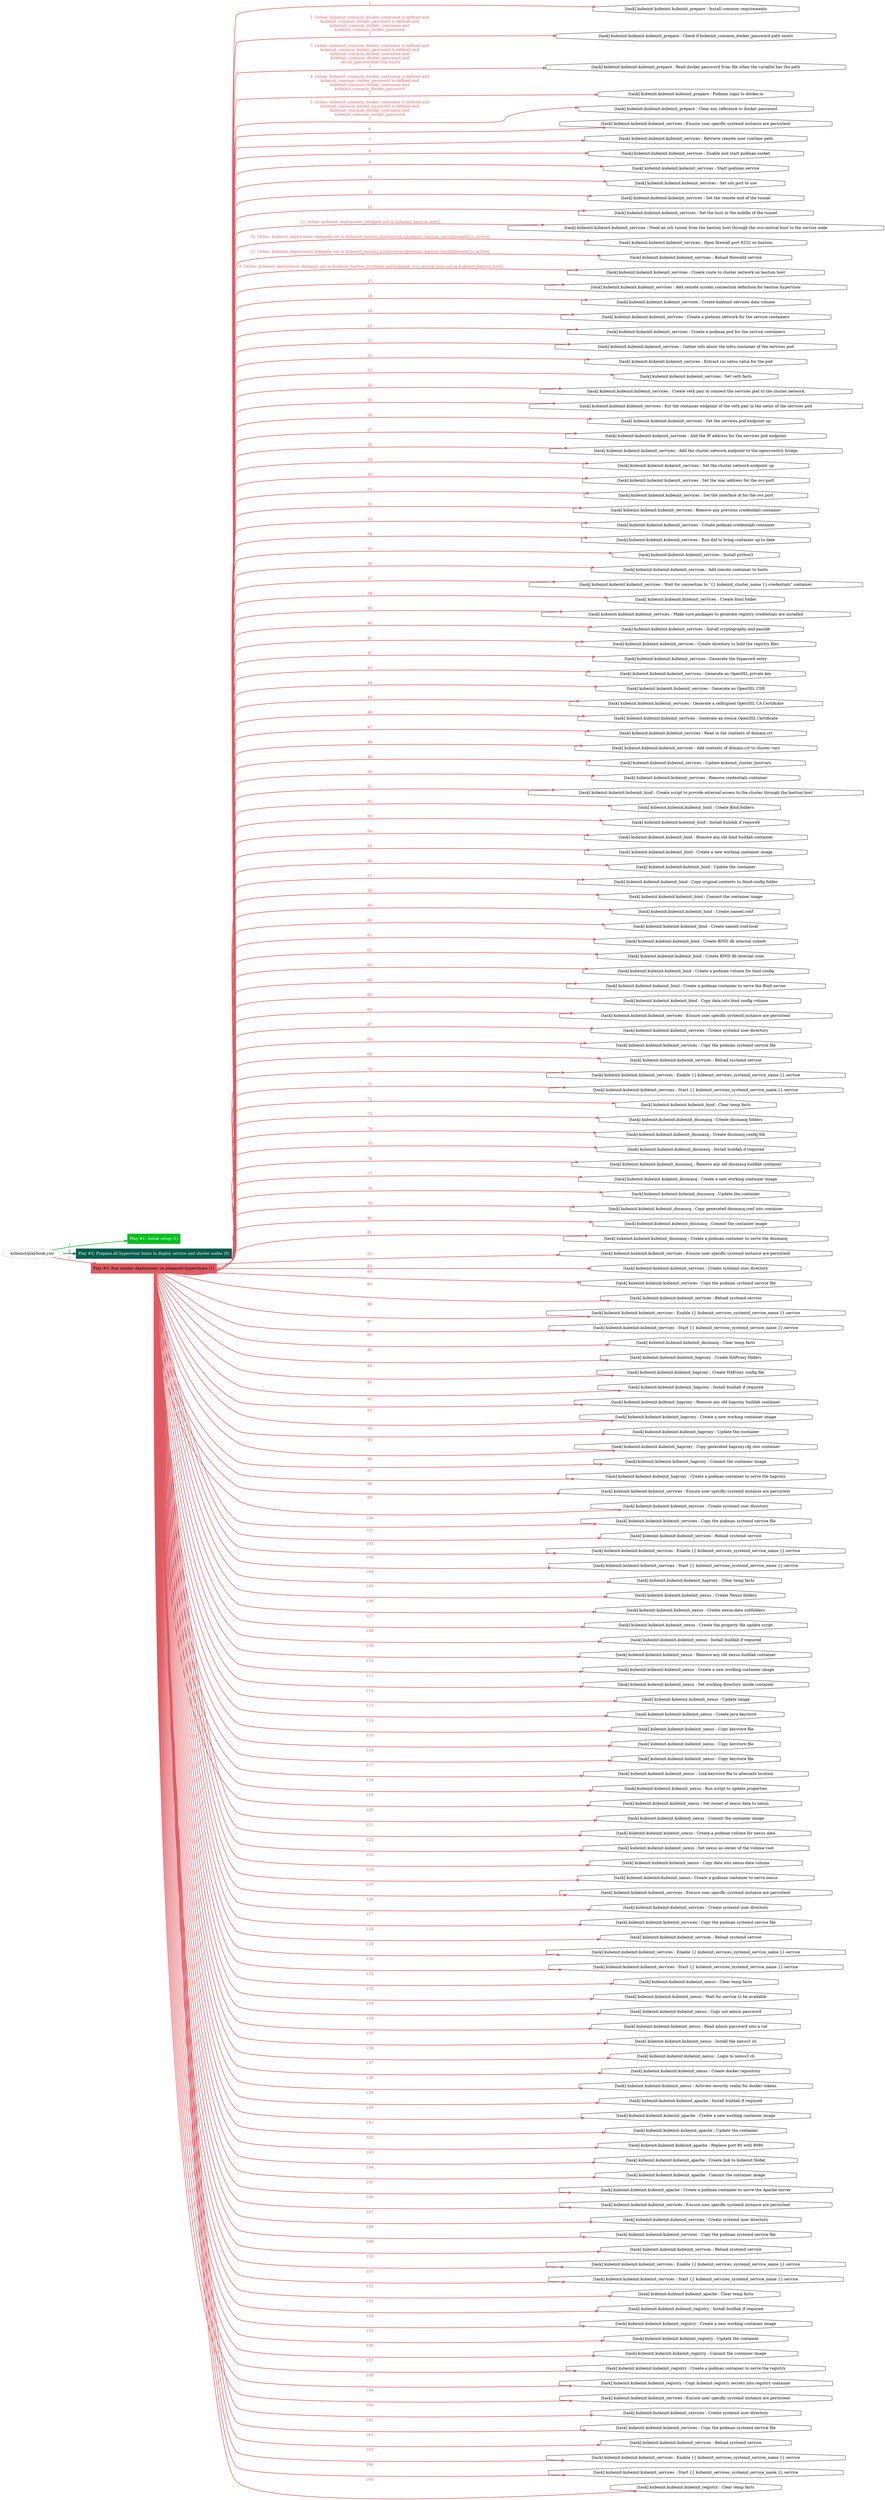 digraph "kubeinit/playbook.yml "{
	graph [concentrate=true ordering=in rankdir=LR ratio=fill]
	edge [esep=5 sep=10]
	"kubeinit/playbook.yml" [id=root_node style=dotted]
	subgraph "Play #1: Initial setup (1) "{
		"Play #1: Initial setup (1)" [color="#02c01f" fontcolor="#ffffff" id="play_cbfb5e2d-01c4-4153-b4dc-cef5a3806f97" shape=box style=filled tooltip=localhost]
		"kubeinit/playbook.yml" -> "Play #1: Initial setup (1)" [label=1 color="#02c01f" fontcolor="#02c01f" id="edge_035fb3c3-f384-49cb-98a6-6a6b1d33497c" style=bold]
	}
	subgraph "Play #2: Prepare all hypervisor hosts to deploy service and cluster nodes (0) "{
		"Play #2: Prepare all hypervisor hosts to deploy service and cluster nodes (0)" [color="#075d4c" fontcolor="#ffffff" id="play_3bea7f48-d1d3-424d-a935-8c2664fc6d4f" shape=box style=filled tooltip=""]
		"kubeinit/playbook.yml" -> "Play #2: Prepare all hypervisor hosts to deploy service and cluster nodes (0)" [label=2 color="#075d4c" fontcolor="#075d4c" id="edge_2a7fee78-1ba2-49ae-afda-5e614bf65d0f" style=bold]
	}
	subgraph "Play #3: Run cluster deployment on prepared hypervisors (1) "{
		"Play #3: Run cluster deployment on prepared hypervisors (1)" [color="#df5b62" fontcolor="#000000" id="play_1fcfdd3a-2c39-4ec0-9c06-b143ad20d2ff" shape=box style=filled tooltip=localhost]
		"kubeinit/playbook.yml" -> "Play #3: Run cluster deployment on prepared hypervisors (1)" [label=3 color="#df5b62" fontcolor="#df5b62" id="edge_f3a3b590-ba37-41b5-bffb-bbab647adeea" style=bold]
		"task_a1f27f9e-80e1-4b10-8747-630e240399fb" [label="[task] kubeinit.kubeinit.kubeinit_prepare : Install common requirements" id="task_a1f27f9e-80e1-4b10-8747-630e240399fb" shape=octagon tooltip="[task] kubeinit.kubeinit.kubeinit_prepare : Install common requirements"]
		"Play #3: Run cluster deployment on prepared hypervisors (1)" -> "task_a1f27f9e-80e1-4b10-8747-630e240399fb" [label=1 color="#df5b62" fontcolor="#df5b62" id="edge_8a13f62e-1946-42e5-a8a8-cd429784f286" style=bold]
		"task_82738fb4-aa43-4102-8341-ed31b54bc8c1" [label="[task] kubeinit.kubeinit.kubeinit_prepare : Check if kubeinit_common_docker_password path exists" id="task_82738fb4-aa43-4102-8341-ed31b54bc8c1" shape=octagon tooltip="[task] kubeinit.kubeinit.kubeinit_prepare : Check if kubeinit_common_docker_password path exists"]
		"Play #3: Run cluster deployment on prepared hypervisors (1)" -> "task_82738fb4-aa43-4102-8341-ed31b54bc8c1" [label="2  [when: kubeinit_common_docker_username is defined and
kubeinit_common_docker_password is defined and
kubeinit_common_docker_username and
kubeinit_common_docker_password
]" color="#df5b62" fontcolor="#df5b62" id="edge_8782abd7-1e67-4a03-8e54-da56e6c51646" style=bold]
		"task_02f4225e-8c56-49dd-8d7a-164d00424ac3" [label="[task] kubeinit.kubeinit.kubeinit_prepare : Read docker password from file when the variable has the path" id="task_02f4225e-8c56-49dd-8d7a-164d00424ac3" shape=octagon tooltip="[task] kubeinit.kubeinit.kubeinit_prepare : Read docker password from file when the variable has the path"]
		"Play #3: Run cluster deployment on prepared hypervisors (1)" -> "task_02f4225e-8c56-49dd-8d7a-164d00424ac3" [label="3  [when: kubeinit_common_docker_username is defined and
kubeinit_common_docker_password is defined and
kubeinit_common_docker_username and
kubeinit_common_docker_password and
_result_passwordfile.stat.exists
]" color="#df5b62" fontcolor="#df5b62" id="edge_9c1a88d5-7bfb-462b-8cb0-64bceaa02aa3" style=bold]
		"task_06fa3acd-ace3-4512-ad41-c6ed3af3ebfd" [label="[task] kubeinit.kubeinit.kubeinit_prepare : Podman login to docker.io" id="task_06fa3acd-ace3-4512-ad41-c6ed3af3ebfd" shape=octagon tooltip="[task] kubeinit.kubeinit.kubeinit_prepare : Podman login to docker.io"]
		"Play #3: Run cluster deployment on prepared hypervisors (1)" -> "task_06fa3acd-ace3-4512-ad41-c6ed3af3ebfd" [label="4  [when: kubeinit_common_docker_username is defined and
kubeinit_common_docker_password is defined and
kubeinit_common_docker_username and
kubeinit_common_docker_password
]" color="#df5b62" fontcolor="#df5b62" id="edge_1fe1ecc8-6952-492f-8992-ae2f60f21ec7" style=bold]
		"task_d1a8c6f1-507a-4474-a82e-67f72a441f98" [label="[task] kubeinit.kubeinit.kubeinit_prepare : Clear any reference to docker password" id="task_d1a8c6f1-507a-4474-a82e-67f72a441f98" shape=octagon tooltip="[task] kubeinit.kubeinit.kubeinit_prepare : Clear any reference to docker password"]
		"Play #3: Run cluster deployment on prepared hypervisors (1)" -> "task_d1a8c6f1-507a-4474-a82e-67f72a441f98" [label="5  [when: kubeinit_common_docker_username is defined and
kubeinit_common_docker_password is defined and
kubeinit_common_docker_username and
kubeinit_common_docker_password
]" color="#df5b62" fontcolor="#df5b62" id="edge_6b9c87b6-22c2-4d2b-a6d5-cd5d0e13149c" style=bold]
		"task_7f921812-89a5-498d-b937-56ad2c8fc40a" [label="[task] kubeinit.kubeinit.kubeinit_services : Ensure user specific systemd instance are persistent" id="task_7f921812-89a5-498d-b937-56ad2c8fc40a" shape=octagon tooltip="[task] kubeinit.kubeinit.kubeinit_services : Ensure user specific systemd instance are persistent"]
		"Play #3: Run cluster deployment on prepared hypervisors (1)" -> "task_7f921812-89a5-498d-b937-56ad2c8fc40a" [label=6 color="#df5b62" fontcolor="#df5b62" id="edge_fc659aa8-fc59-4e47-8301-1dd79230de58" style=bold]
		"task_b6a8272a-e154-4772-9919-15cb99c27ebe" [label="[task] kubeinit.kubeinit.kubeinit_services : Retrieve remote user runtime path" id="task_b6a8272a-e154-4772-9919-15cb99c27ebe" shape=octagon tooltip="[task] kubeinit.kubeinit.kubeinit_services : Retrieve remote user runtime path"]
		"Play #3: Run cluster deployment on prepared hypervisors (1)" -> "task_b6a8272a-e154-4772-9919-15cb99c27ebe" [label=7 color="#df5b62" fontcolor="#df5b62" id="edge_d541f537-5f14-4b26-9ebc-b22af25c77cf" style=bold]
		"task_585249d3-9310-4133-9e11-896649d2a15c" [label="[task] kubeinit.kubeinit.kubeinit_services : Enable and start podman.socket" id="task_585249d3-9310-4133-9e11-896649d2a15c" shape=octagon tooltip="[task] kubeinit.kubeinit.kubeinit_services : Enable and start podman.socket"]
		"Play #3: Run cluster deployment on prepared hypervisors (1)" -> "task_585249d3-9310-4133-9e11-896649d2a15c" [label=8 color="#df5b62" fontcolor="#df5b62" id="edge_f4a063e5-d028-46ba-b113-23ec115ea5ba" style=bold]
		"task_ec0576cf-60da-4741-8bb0-32b4a56162ca" [label="[task] kubeinit.kubeinit.kubeinit_services : Start podman.service" id="task_ec0576cf-60da-4741-8bb0-32b4a56162ca" shape=octagon tooltip="[task] kubeinit.kubeinit.kubeinit_services : Start podman.service"]
		"Play #3: Run cluster deployment on prepared hypervisors (1)" -> "task_ec0576cf-60da-4741-8bb0-32b4a56162ca" [label=9 color="#df5b62" fontcolor="#df5b62" id="edge_a875ff00-d5db-4892-a1e4-51704ddd9887" style=bold]
		"task_7c46a35f-e9a3-414f-b33d-7fdff1d29e16" [label="[task] kubeinit.kubeinit.kubeinit_services : Set ssh port to use" id="task_7c46a35f-e9a3-414f-b33d-7fdff1d29e16" shape=octagon tooltip="[task] kubeinit.kubeinit.kubeinit_services : Set ssh port to use"]
		"Play #3: Run cluster deployment on prepared hypervisors (1)" -> "task_7c46a35f-e9a3-414f-b33d-7fdff1d29e16" [label=10 color="#df5b62" fontcolor="#df5b62" id="edge_41f6ea82-5d3d-4ebf-95e4-060ccea8beab" style=bold]
		"task_dfa681d1-75f7-4d2f-b65c-c8bd15c507fb" [label="[task] kubeinit.kubeinit.kubeinit_services : Set the remote end of the tunnel" id="task_dfa681d1-75f7-4d2f-b65c-c8bd15c507fb" shape=octagon tooltip="[task] kubeinit.kubeinit.kubeinit_services : Set the remote end of the tunnel"]
		"Play #3: Run cluster deployment on prepared hypervisors (1)" -> "task_dfa681d1-75f7-4d2f-b65c-c8bd15c507fb" [label=11 color="#df5b62" fontcolor="#df5b62" id="edge_9e5ebe61-a51c-42d9-b182-c02aec14e5ee" style=bold]
		"task_42756801-a92b-4dfe-b6dc-2ae231ed0d37" [label="[task] kubeinit.kubeinit.kubeinit_services : Set the host in the middle of the tunnel" id="task_42756801-a92b-4dfe-b6dc-2ae231ed0d37" shape=octagon tooltip="[task] kubeinit.kubeinit.kubeinit_services : Set the host in the middle of the tunnel"]
		"Play #3: Run cluster deployment on prepared hypervisors (1)" -> "task_42756801-a92b-4dfe-b6dc-2ae231ed0d37" [label=12 color="#df5b62" fontcolor="#df5b62" id="edge_1332de7a-4ce3-4d30-94d6-c66fc7da18f3" style=bold]
		"task_65beda6b-6b46-4143-8a70-9f973d373352" [label="[task] kubeinit.kubeinit.kubeinit_services : Need an ssh tunnel from the bastion host through the ovn-central host to the service node" id="task_65beda6b-6b46-4143-8a70-9f973d373352" shape=octagon tooltip="[task] kubeinit.kubeinit.kubeinit_services : Need an ssh tunnel from the bastion host through the ovn-central host to the service node"]
		"Play #3: Run cluster deployment on prepared hypervisors (1)" -> "task_65beda6b-6b46-4143-8a70-9f973d373352" [label="13  [when: kubeinit_deployment_delegate not in kubeinit_bastion_host]" color="#df5b62" fontcolor="#df5b62" id="edge_0c5fdbee-06d2-4425-af4c-8e5ff7630e8f" style=bold]
		"task_f0b5eecc-48f5-4ab9-bb5c-cf671fd92341" [label="[task] kubeinit.kubeinit.kubeinit_services : Open firewall port 6222 on bastion" id="task_f0b5eecc-48f5-4ab9-bb5c-cf671fd92341" shape=octagon tooltip="[task] kubeinit.kubeinit.kubeinit_services : Open firewall port 6222 on bastion"]
		"Play #3: Run cluster deployment on prepared hypervisors (1)" -> "task_f0b5eecc-48f5-4ab9-bb5c-cf671fd92341" [label="14  [when: kubeinit_deployment_delegate not in kubeinit_bastion_hosthostvars[kubeinit_bastion_host].firewalld_is_active]" color="#df5b62" fontcolor="#df5b62" id="edge_e8d27c2f-1a70-4a68-9df9-694382ca69af" style=bold]
		"task_e00d8b67-214d-4f86-b04a-9f25fca8bf25" [label="[task] kubeinit.kubeinit.kubeinit_services : Reload firewalld service" id="task_e00d8b67-214d-4f86-b04a-9f25fca8bf25" shape=octagon tooltip="[task] kubeinit.kubeinit.kubeinit_services : Reload firewalld service"]
		"Play #3: Run cluster deployment on prepared hypervisors (1)" -> "task_e00d8b67-214d-4f86-b04a-9f25fca8bf25" [label="15  [when: kubeinit_deployment_delegate not in kubeinit_bastion_hosthostvars[kubeinit_bastion_host].firewalld_is_active]" color="#df5b62" fontcolor="#df5b62" id="edge_b8e1506d-a4b5-4327-a2a7-1b0c1d7c731e" style=bold]
		"task_796f3cb0-50b8-4c90-ace3-cd507a5cc56f" [label="[task] kubeinit.kubeinit.kubeinit_services : Create route to cluster network on bastion host" id="task_796f3cb0-50b8-4c90-ace3-cd507a5cc56f" shape=octagon tooltip="[task] kubeinit.kubeinit.kubeinit_services : Create route to cluster network on bastion host"]
		"Play #3: Run cluster deployment on prepared hypervisors (1)" -> "task_796f3cb0-50b8-4c90-ace3-cd507a5cc56f" [label="16  [when: kubeinit_deployment_delegate not in kubeinit_bastion_hostfalse and kubeinit_ovn_central_host not in kubeinit_bastion_host]" color="#df5b62" fontcolor="#df5b62" id="edge_acbfbc25-dde8-4595-b8e0-0299a50d39ce" style=bold]
		"task_d4bc8a4a-9874-45ab-8002-adb54e193559" [label="[task] kubeinit.kubeinit.kubeinit_services : Add remote system connection definition for bastion hypervisor" id="task_d4bc8a4a-9874-45ab-8002-adb54e193559" shape=octagon tooltip="[task] kubeinit.kubeinit.kubeinit_services : Add remote system connection definition for bastion hypervisor"]
		"Play #3: Run cluster deployment on prepared hypervisors (1)" -> "task_d4bc8a4a-9874-45ab-8002-adb54e193559" [label=17 color="#df5b62" fontcolor="#df5b62" id="edge_a4f80de7-29f1-4f84-8cdf-627b45d248f9" style=bold]
		"task_2e33f801-ef1a-43d8-acaf-6be37149c62f" [label="[task] kubeinit.kubeinit.kubeinit_services : Create kubeinit services data volume" id="task_2e33f801-ef1a-43d8-acaf-6be37149c62f" shape=octagon tooltip="[task] kubeinit.kubeinit.kubeinit_services : Create kubeinit services data volume"]
		"Play #3: Run cluster deployment on prepared hypervisors (1)" -> "task_2e33f801-ef1a-43d8-acaf-6be37149c62f" [label=18 color="#df5b62" fontcolor="#df5b62" id="edge_4632585b-4eb3-4489-8c69-1bdb98908ccc" style=bold]
		"task_c9bd054a-df4a-4e17-a4d7-6d498443d564" [label="[task] kubeinit.kubeinit.kubeinit_services : Create a podman network for the service containers" id="task_c9bd054a-df4a-4e17-a4d7-6d498443d564" shape=octagon tooltip="[task] kubeinit.kubeinit.kubeinit_services : Create a podman network for the service containers"]
		"Play #3: Run cluster deployment on prepared hypervisors (1)" -> "task_c9bd054a-df4a-4e17-a4d7-6d498443d564" [label=19 color="#df5b62" fontcolor="#df5b62" id="edge_dfc3b57e-ef02-4479-87d5-6eae46372194" style=bold]
		"task_ecc1ebea-0a34-48d6-94c1-5af1c292e83c" [label="[task] kubeinit.kubeinit.kubeinit_services : Create a podman pod for the service containers" id="task_ecc1ebea-0a34-48d6-94c1-5af1c292e83c" shape=octagon tooltip="[task] kubeinit.kubeinit.kubeinit_services : Create a podman pod for the service containers"]
		"Play #3: Run cluster deployment on prepared hypervisors (1)" -> "task_ecc1ebea-0a34-48d6-94c1-5af1c292e83c" [label=20 color="#df5b62" fontcolor="#df5b62" id="edge_1d22e548-0100-4935-a6fe-15ca86688c44" style=bold]
		"task_502ebce4-6d1d-4bf5-9543-9355f0403146" [label="[task] kubeinit.kubeinit.kubeinit_services : Gather info about the infra container of the services pod" id="task_502ebce4-6d1d-4bf5-9543-9355f0403146" shape=octagon tooltip="[task] kubeinit.kubeinit.kubeinit_services : Gather info about the infra container of the services pod"]
		"Play #3: Run cluster deployment on prepared hypervisors (1)" -> "task_502ebce4-6d1d-4bf5-9543-9355f0403146" [label=21 color="#df5b62" fontcolor="#df5b62" id="edge_fddcb94a-660b-41f3-b04e-1cf7c2c097f1" style=bold]
		"task_6e2dab7e-48fa-4510-972a-232351aff091" [label="[task] kubeinit.kubeinit.kubeinit_services : Extract cni netns value for the pod" id="task_6e2dab7e-48fa-4510-972a-232351aff091" shape=octagon tooltip="[task] kubeinit.kubeinit.kubeinit_services : Extract cni netns value for the pod"]
		"Play #3: Run cluster deployment on prepared hypervisors (1)" -> "task_6e2dab7e-48fa-4510-972a-232351aff091" [label=22 color="#df5b62" fontcolor="#df5b62" id="edge_c22c9eb2-3a5e-4f73-bd2b-37a88ef8b34a" style=bold]
		"task_fb569142-5cf7-4c91-9260-23d34cf2311b" [label="[task] kubeinit.kubeinit.kubeinit_services : Set veth facts" id="task_fb569142-5cf7-4c91-9260-23d34cf2311b" shape=octagon tooltip="[task] kubeinit.kubeinit.kubeinit_services : Set veth facts"]
		"Play #3: Run cluster deployment on prepared hypervisors (1)" -> "task_fb569142-5cf7-4c91-9260-23d34cf2311b" [label=23 color="#df5b62" fontcolor="#df5b62" id="edge_654433d2-08d1-4e62-96e2-c2019120553d" style=bold]
		"task_c2f17ac7-92ff-4441-b991-5f8d52a1ea91" [label="[task] kubeinit.kubeinit.kubeinit_services : Create veth pair to connect the services pod to the cluster network" id="task_c2f17ac7-92ff-4441-b991-5f8d52a1ea91" shape=octagon tooltip="[task] kubeinit.kubeinit.kubeinit_services : Create veth pair to connect the services pod to the cluster network"]
		"Play #3: Run cluster deployment on prepared hypervisors (1)" -> "task_c2f17ac7-92ff-4441-b991-5f8d52a1ea91" [label=24 color="#df5b62" fontcolor="#df5b62" id="edge_c44f567b-b071-4d89-bd9f-407dfdea1c14" style=bold]
		"task_0e8ca44e-dccc-490d-a64d-e9961afd0242" [label="[task] kubeinit.kubeinit.kubeinit_services : Put the container endpoint of the veth pair in the netns of the services pod" id="task_0e8ca44e-dccc-490d-a64d-e9961afd0242" shape=octagon tooltip="[task] kubeinit.kubeinit.kubeinit_services : Put the container endpoint of the veth pair in the netns of the services pod"]
		"Play #3: Run cluster deployment on prepared hypervisors (1)" -> "task_0e8ca44e-dccc-490d-a64d-e9961afd0242" [label=25 color="#df5b62" fontcolor="#df5b62" id="edge_797a0659-9b6d-4984-853d-13a71abf431b" style=bold]
		"task_cffd12e5-c22d-4978-a7f2-0490c1748dd1" [label="[task] kubeinit.kubeinit.kubeinit_services : Set the services pod endpoint up" id="task_cffd12e5-c22d-4978-a7f2-0490c1748dd1" shape=octagon tooltip="[task] kubeinit.kubeinit.kubeinit_services : Set the services pod endpoint up"]
		"Play #3: Run cluster deployment on prepared hypervisors (1)" -> "task_cffd12e5-c22d-4978-a7f2-0490c1748dd1" [label=26 color="#df5b62" fontcolor="#df5b62" id="edge_a60edcdb-7318-4d22-a873-f3367f265361" style=bold]
		"task_4d4c5b46-a9eb-482a-819b-6fec512e4d78" [label="[task] kubeinit.kubeinit.kubeinit_services : Add the IP address for the services pod endpoint" id="task_4d4c5b46-a9eb-482a-819b-6fec512e4d78" shape=octagon tooltip="[task] kubeinit.kubeinit.kubeinit_services : Add the IP address for the services pod endpoint"]
		"Play #3: Run cluster deployment on prepared hypervisors (1)" -> "task_4d4c5b46-a9eb-482a-819b-6fec512e4d78" [label=27 color="#df5b62" fontcolor="#df5b62" id="edge_2e64b809-18a6-48e5-9d2d-65c078780da6" style=bold]
		"task_082fa3d4-a871-469c-8b21-14ccf303b6bc" [label="[task] kubeinit.kubeinit.kubeinit_services : Add the cluster network endpoint to the openvswitch bridge" id="task_082fa3d4-a871-469c-8b21-14ccf303b6bc" shape=octagon tooltip="[task] kubeinit.kubeinit.kubeinit_services : Add the cluster network endpoint to the openvswitch bridge"]
		"Play #3: Run cluster deployment on prepared hypervisors (1)" -> "task_082fa3d4-a871-469c-8b21-14ccf303b6bc" [label=28 color="#df5b62" fontcolor="#df5b62" id="edge_bc851185-0f56-4981-8089-df1b403fae54" style=bold]
		"task_64b92070-b41c-43f4-b729-98e69a7ba905" [label="[task] kubeinit.kubeinit.kubeinit_services : Set the cluster network endpoint up" id="task_64b92070-b41c-43f4-b729-98e69a7ba905" shape=octagon tooltip="[task] kubeinit.kubeinit.kubeinit_services : Set the cluster network endpoint up"]
		"Play #3: Run cluster deployment on prepared hypervisors (1)" -> "task_64b92070-b41c-43f4-b729-98e69a7ba905" [label=29 color="#df5b62" fontcolor="#df5b62" id="edge_bef8ecc9-e3e2-48c2-9aa9-7e42ca09e117" style=bold]
		"task_5bb38dfd-4d12-4589-8484-1621a7fa32b8" [label="[task] kubeinit.kubeinit.kubeinit_services : Set the mac address for the ovs port" id="task_5bb38dfd-4d12-4589-8484-1621a7fa32b8" shape=octagon tooltip="[task] kubeinit.kubeinit.kubeinit_services : Set the mac address for the ovs port"]
		"Play #3: Run cluster deployment on prepared hypervisors (1)" -> "task_5bb38dfd-4d12-4589-8484-1621a7fa32b8" [label=30 color="#df5b62" fontcolor="#df5b62" id="edge_b17827a1-5613-4cfc-9cc7-0820ba36c97d" style=bold]
		"task_c86cf317-ac23-47a5-8a96-08f312c55edd" [label="[task] kubeinit.kubeinit.kubeinit_services : Set the interface id for the ovs port" id="task_c86cf317-ac23-47a5-8a96-08f312c55edd" shape=octagon tooltip="[task] kubeinit.kubeinit.kubeinit_services : Set the interface id for the ovs port"]
		"Play #3: Run cluster deployment on prepared hypervisors (1)" -> "task_c86cf317-ac23-47a5-8a96-08f312c55edd" [label=31 color="#df5b62" fontcolor="#df5b62" id="edge_d738d87b-c26a-43e9-9127-e837cbc170ad" style=bold]
		"task_72e4039d-317b-442a-8452-d73dad0aec17" [label="[task] kubeinit.kubeinit.kubeinit_services : Remove any previous credentials container" id="task_72e4039d-317b-442a-8452-d73dad0aec17" shape=octagon tooltip="[task] kubeinit.kubeinit.kubeinit_services : Remove any previous credentials container"]
		"Play #3: Run cluster deployment on prepared hypervisors (1)" -> "task_72e4039d-317b-442a-8452-d73dad0aec17" [label=32 color="#df5b62" fontcolor="#df5b62" id="edge_6febb7ff-c864-4db2-9b2f-1debe35ca82b" style=bold]
		"task_bc37b023-bd18-4e6c-8576-c87ee63d6c11" [label="[task] kubeinit.kubeinit.kubeinit_services : Create podman credentials container" id="task_bc37b023-bd18-4e6c-8576-c87ee63d6c11" shape=octagon tooltip="[task] kubeinit.kubeinit.kubeinit_services : Create podman credentials container"]
		"Play #3: Run cluster deployment on prepared hypervisors (1)" -> "task_bc37b023-bd18-4e6c-8576-c87ee63d6c11" [label=33 color="#df5b62" fontcolor="#df5b62" id="edge_4bc23c42-81a4-4987-a4a5-8e03e48eb8fe" style=bold]
		"task_dac0b57e-7590-47f8-8476-86a6f0ae7e7b" [label="[task] kubeinit.kubeinit.kubeinit_services : Run dnf to bring container up to date" id="task_dac0b57e-7590-47f8-8476-86a6f0ae7e7b" shape=octagon tooltip="[task] kubeinit.kubeinit.kubeinit_services : Run dnf to bring container up to date"]
		"Play #3: Run cluster deployment on prepared hypervisors (1)" -> "task_dac0b57e-7590-47f8-8476-86a6f0ae7e7b" [label=34 color="#df5b62" fontcolor="#df5b62" id="edge_e66ec78a-23d4-432a-ab33-77ae2f30aba9" style=bold]
		"task_fc0bf776-275f-4e5d-876c-24d6b3aba75a" [label="[task] kubeinit.kubeinit.kubeinit_services : Install python3" id="task_fc0bf776-275f-4e5d-876c-24d6b3aba75a" shape=octagon tooltip="[task] kubeinit.kubeinit.kubeinit_services : Install python3"]
		"Play #3: Run cluster deployment on prepared hypervisors (1)" -> "task_fc0bf776-275f-4e5d-876c-24d6b3aba75a" [label=35 color="#df5b62" fontcolor="#df5b62" id="edge_53ae9bc2-83a3-4b31-b8b1-156cf5d6e651" style=bold]
		"task_49c9243b-a2b2-4bf0-9a65-cc7476999f04" [label="[task] kubeinit.kubeinit.kubeinit_services : Add remote container to hosts" id="task_49c9243b-a2b2-4bf0-9a65-cc7476999f04" shape=octagon tooltip="[task] kubeinit.kubeinit.kubeinit_services : Add remote container to hosts"]
		"Play #3: Run cluster deployment on prepared hypervisors (1)" -> "task_49c9243b-a2b2-4bf0-9a65-cc7476999f04" [label=36 color="#df5b62" fontcolor="#df5b62" id="edge_321a0b37-b4e9-483f-ad3c-163f263847b6" style=bold]
		"task_530fabfe-8301-44cb-9b44-02d12ec09ae7" [label="[task] kubeinit.kubeinit.kubeinit_services : Wait for connection to &#34;{{ kubeinit_cluster_name }}-credentials&#34; container" id="task_530fabfe-8301-44cb-9b44-02d12ec09ae7" shape=octagon tooltip="[task] kubeinit.kubeinit.kubeinit_services : Wait for connection to &#34;{{ kubeinit_cluster_name }}-credentials&#34; container"]
		"Play #3: Run cluster deployment on prepared hypervisors (1)" -> "task_530fabfe-8301-44cb-9b44-02d12ec09ae7" [label=37 color="#df5b62" fontcolor="#df5b62" id="edge_dbf80c65-4911-4581-8010-913e57096328" style=bold]
		"task_1e267430-9f83-4bff-a8e2-3ce09487bdc8" [label="[task] kubeinit.kubeinit.kubeinit_services : Create html folder" id="task_1e267430-9f83-4bff-a8e2-3ce09487bdc8" shape=octagon tooltip="[task] kubeinit.kubeinit.kubeinit_services : Create html folder"]
		"Play #3: Run cluster deployment on prepared hypervisors (1)" -> "task_1e267430-9f83-4bff-a8e2-3ce09487bdc8" [label=38 color="#df5b62" fontcolor="#df5b62" id="edge_4a3d8d6f-62bb-4df3-88fc-11870430474b" style=bold]
		"task_f194567d-f7a2-4288-8a3a-0d2a3dd9ef73" [label="[task] kubeinit.kubeinit.kubeinit_services : Make sure packages to generate registry credentials are installed" id="task_f194567d-f7a2-4288-8a3a-0d2a3dd9ef73" shape=octagon tooltip="[task] kubeinit.kubeinit.kubeinit_services : Make sure packages to generate registry credentials are installed"]
		"Play #3: Run cluster deployment on prepared hypervisors (1)" -> "task_f194567d-f7a2-4288-8a3a-0d2a3dd9ef73" [label=39 color="#df5b62" fontcolor="#df5b62" id="edge_7ba2fb3b-0470-4810-887a-f5281278d77d" style=bold]
		"task_a5ac3eb8-e6cb-4908-96bd-363d0966db01" [label="[task] kubeinit.kubeinit.kubeinit_services : Install cryptography and passlib" id="task_a5ac3eb8-e6cb-4908-96bd-363d0966db01" shape=octagon tooltip="[task] kubeinit.kubeinit.kubeinit_services : Install cryptography and passlib"]
		"Play #3: Run cluster deployment on prepared hypervisors (1)" -> "task_a5ac3eb8-e6cb-4908-96bd-363d0966db01" [label=40 color="#df5b62" fontcolor="#df5b62" id="edge_b5b6583b-22d1-4f08-9c52-667ebcc5d733" style=bold]
		"task_b12a423a-61f7-48ac-91e5-bc3606b0c168" [label="[task] kubeinit.kubeinit.kubeinit_services : Create directory to hold the registry files" id="task_b12a423a-61f7-48ac-91e5-bc3606b0c168" shape=octagon tooltip="[task] kubeinit.kubeinit.kubeinit_services : Create directory to hold the registry files"]
		"Play #3: Run cluster deployment on prepared hypervisors (1)" -> "task_b12a423a-61f7-48ac-91e5-bc3606b0c168" [label=41 color="#df5b62" fontcolor="#df5b62" id="edge_ffd51672-2cce-4ea5-8ef9-4ec0a66ffd1a" style=bold]
		"task_0fd37b8c-e7a2-4975-b71a-71da2f73ac86" [label="[task] kubeinit.kubeinit.kubeinit_services : Generate the htpasswd entry" id="task_0fd37b8c-e7a2-4975-b71a-71da2f73ac86" shape=octagon tooltip="[task] kubeinit.kubeinit.kubeinit_services : Generate the htpasswd entry"]
		"Play #3: Run cluster deployment on prepared hypervisors (1)" -> "task_0fd37b8c-e7a2-4975-b71a-71da2f73ac86" [label=42 color="#df5b62" fontcolor="#df5b62" id="edge_40a6a197-8179-41a9-b7d3-7283005fbad1" style=bold]
		"task_22a7a978-c91f-4456-9cc8-7c2cb487a336" [label="[task] kubeinit.kubeinit.kubeinit_services : Generate an OpenSSL private key" id="task_22a7a978-c91f-4456-9cc8-7c2cb487a336" shape=octagon tooltip="[task] kubeinit.kubeinit.kubeinit_services : Generate an OpenSSL private key"]
		"Play #3: Run cluster deployment on prepared hypervisors (1)" -> "task_22a7a978-c91f-4456-9cc8-7c2cb487a336" [label=43 color="#df5b62" fontcolor="#df5b62" id="edge_f298ae63-05fa-4002-b037-61ebdbe3bcc2" style=bold]
		"task_69762e79-1a7f-4b7a-a6a9-b81b2f64cdba" [label="[task] kubeinit.kubeinit.kubeinit_services : Generate an OpenSSL CSR" id="task_69762e79-1a7f-4b7a-a6a9-b81b2f64cdba" shape=octagon tooltip="[task] kubeinit.kubeinit.kubeinit_services : Generate an OpenSSL CSR"]
		"Play #3: Run cluster deployment on prepared hypervisors (1)" -> "task_69762e79-1a7f-4b7a-a6a9-b81b2f64cdba" [label=44 color="#df5b62" fontcolor="#df5b62" id="edge_16168aa1-2e3f-4025-a2f3-a576dfc27e07" style=bold]
		"task_ea641979-788b-4690-8311-54da0581e74b" [label="[task] kubeinit.kubeinit.kubeinit_services : Generate a selfsigned OpenSSL CA Certificate" id="task_ea641979-788b-4690-8311-54da0581e74b" shape=octagon tooltip="[task] kubeinit.kubeinit.kubeinit_services : Generate a selfsigned OpenSSL CA Certificate"]
		"Play #3: Run cluster deployment on prepared hypervisors (1)" -> "task_ea641979-788b-4690-8311-54da0581e74b" [label=45 color="#df5b62" fontcolor="#df5b62" id="edge_c0ede0b8-3e4e-48ed-a275-51625c5dccb5" style=bold]
		"task_a7de315d-3555-4d25-a4ec-2c8c3e903f62" [label="[task] kubeinit.kubeinit.kubeinit_services : Generate an ownca OpenSSL Certificate" id="task_a7de315d-3555-4d25-a4ec-2c8c3e903f62" shape=octagon tooltip="[task] kubeinit.kubeinit.kubeinit_services : Generate an ownca OpenSSL Certificate"]
		"Play #3: Run cluster deployment on prepared hypervisors (1)" -> "task_a7de315d-3555-4d25-a4ec-2c8c3e903f62" [label=46 color="#df5b62" fontcolor="#df5b62" id="edge_a689a0a7-ee65-494e-b861-cefea9fa8c7e" style=bold]
		"task_68346170-a2c6-4957-8843-1d43cfc939c4" [label="[task] kubeinit.kubeinit.kubeinit_services : Read in the contents of domain.crt" id="task_68346170-a2c6-4957-8843-1d43cfc939c4" shape=octagon tooltip="[task] kubeinit.kubeinit.kubeinit_services : Read in the contents of domain.crt"]
		"Play #3: Run cluster deployment on prepared hypervisors (1)" -> "task_68346170-a2c6-4957-8843-1d43cfc939c4" [label=47 color="#df5b62" fontcolor="#df5b62" id="edge_a84aa172-1b1b-4cd2-86ce-f4c9d06b433f" style=bold]
		"task_0e7e7a9c-3680-48c1-bb10-59cbac5390d9" [label="[task] kubeinit.kubeinit.kubeinit_services : Add contents of domain.crt to cluster vars" id="task_0e7e7a9c-3680-48c1-bb10-59cbac5390d9" shape=octagon tooltip="[task] kubeinit.kubeinit.kubeinit_services : Add contents of domain.crt to cluster vars"]
		"Play #3: Run cluster deployment on prepared hypervisors (1)" -> "task_0e7e7a9c-3680-48c1-bb10-59cbac5390d9" [label=48 color="#df5b62" fontcolor="#df5b62" id="edge_7998d756-bc12-4e3b-966f-d9dc6eaaa2db" style=bold]
		"task_b9260009-87d5-42e2-a670-6f96a140129b" [label="[task] kubeinit.kubeinit.kubeinit_services : Update kubeinit_cluster_hostvars" id="task_b9260009-87d5-42e2-a670-6f96a140129b" shape=octagon tooltip="[task] kubeinit.kubeinit.kubeinit_services : Update kubeinit_cluster_hostvars"]
		"Play #3: Run cluster deployment on prepared hypervisors (1)" -> "task_b9260009-87d5-42e2-a670-6f96a140129b" [label=49 color="#df5b62" fontcolor="#df5b62" id="edge_512baf58-eb6d-4e82-b53a-e6a91e40aeeb" style=bold]
		"task_7ed9fc59-2700-4fde-bb43-3e3a7c8cfefa" [label="[task] kubeinit.kubeinit.kubeinit_services : Remove credentials container" id="task_7ed9fc59-2700-4fde-bb43-3e3a7c8cfefa" shape=octagon tooltip="[task] kubeinit.kubeinit.kubeinit_services : Remove credentials container"]
		"Play #3: Run cluster deployment on prepared hypervisors (1)" -> "task_7ed9fc59-2700-4fde-bb43-3e3a7c8cfefa" [label=50 color="#df5b62" fontcolor="#df5b62" id="edge_bd6b9548-d6a5-4900-8692-354250f82840" style=bold]
		"task_62ef12d0-3791-49ba-8fe3-10f69088858f" [label="[task] kubeinit.kubeinit.kubeinit_bind : Create script to provide external access to the cluster through the bastion host" id="task_62ef12d0-3791-49ba-8fe3-10f69088858f" shape=octagon tooltip="[task] kubeinit.kubeinit.kubeinit_bind : Create script to provide external access to the cluster through the bastion host"]
		"Play #3: Run cluster deployment on prepared hypervisors (1)" -> "task_62ef12d0-3791-49ba-8fe3-10f69088858f" [label=51 color="#df5b62" fontcolor="#df5b62" id="edge_d18b6834-8df8-4d83-93a8-40203c88d1d2" style=bold]
		"task_8d969ccb-d1dd-4eaf-b677-2a7eb583949e" [label="[task] kubeinit.kubeinit.kubeinit_bind : Create Bind folders" id="task_8d969ccb-d1dd-4eaf-b677-2a7eb583949e" shape=octagon tooltip="[task] kubeinit.kubeinit.kubeinit_bind : Create Bind folders"]
		"Play #3: Run cluster deployment on prepared hypervisors (1)" -> "task_8d969ccb-d1dd-4eaf-b677-2a7eb583949e" [label=52 color="#df5b62" fontcolor="#df5b62" id="edge_39e772d1-3bda-4d1c-962b-647edd7616a7" style=bold]
		"task_2566058a-b023-461e-b74a-2912296e5b47" [label="[task] kubeinit.kubeinit.kubeinit_bind : Install buildah if required" id="task_2566058a-b023-461e-b74a-2912296e5b47" shape=octagon tooltip="[task] kubeinit.kubeinit.kubeinit_bind : Install buildah if required"]
		"Play #3: Run cluster deployment on prepared hypervisors (1)" -> "task_2566058a-b023-461e-b74a-2912296e5b47" [label=53 color="#df5b62" fontcolor="#df5b62" id="edge_6f527177-2bf6-4518-a372-d87af76e6c02" style=bold]
		"task_1ffc5958-6a3a-404f-ac00-1d572705f0d8" [label="[task] kubeinit.kubeinit.kubeinit_bind : Remove any old bind buildah container" id="task_1ffc5958-6a3a-404f-ac00-1d572705f0d8" shape=octagon tooltip="[task] kubeinit.kubeinit.kubeinit_bind : Remove any old bind buildah container"]
		"Play #3: Run cluster deployment on prepared hypervisors (1)" -> "task_1ffc5958-6a3a-404f-ac00-1d572705f0d8" [label=54 color="#df5b62" fontcolor="#df5b62" id="edge_4eafdf64-b9fc-4d89-85f0-8cfdbb1ff846" style=bold]
		"task_0c167752-f5e8-4ab9-9488-5890cb15261b" [label="[task] kubeinit.kubeinit.kubeinit_bind : Create a new working container image" id="task_0c167752-f5e8-4ab9-9488-5890cb15261b" shape=octagon tooltip="[task] kubeinit.kubeinit.kubeinit_bind : Create a new working container image"]
		"Play #3: Run cluster deployment on prepared hypervisors (1)" -> "task_0c167752-f5e8-4ab9-9488-5890cb15261b" [label=55 color="#df5b62" fontcolor="#df5b62" id="edge_363a7f2f-9c6a-4404-a31d-a1127ea681e3" style=bold]
		"task_af19251c-6be8-4357-b2d4-edca96fb4ff2" [label="[task] kubeinit.kubeinit.kubeinit_bind : Update the container" id="task_af19251c-6be8-4357-b2d4-edca96fb4ff2" shape=octagon tooltip="[task] kubeinit.kubeinit.kubeinit_bind : Update the container"]
		"Play #3: Run cluster deployment on prepared hypervisors (1)" -> "task_af19251c-6be8-4357-b2d4-edca96fb4ff2" [label=56 color="#df5b62" fontcolor="#df5b62" id="edge_32764d2a-95d4-463f-914a-f81f8521a2b9" style=bold]
		"task_b07f14ef-0d50-4ded-b2d0-d653e3492028" [label="[task] kubeinit.kubeinit.kubeinit_bind : Copy original contents to /bind-config folder" id="task_b07f14ef-0d50-4ded-b2d0-d653e3492028" shape=octagon tooltip="[task] kubeinit.kubeinit.kubeinit_bind : Copy original contents to /bind-config folder"]
		"Play #3: Run cluster deployment on prepared hypervisors (1)" -> "task_b07f14ef-0d50-4ded-b2d0-d653e3492028" [label=57 color="#df5b62" fontcolor="#df5b62" id="edge_cb59d2fd-c673-4a83-8168-9e7bc0a1c840" style=bold]
		"task_63ccd332-f969-4655-87aa-28f46181dcb9" [label="[task] kubeinit.kubeinit.kubeinit_bind : Commit the container image" id="task_63ccd332-f969-4655-87aa-28f46181dcb9" shape=octagon tooltip="[task] kubeinit.kubeinit.kubeinit_bind : Commit the container image"]
		"Play #3: Run cluster deployment on prepared hypervisors (1)" -> "task_63ccd332-f969-4655-87aa-28f46181dcb9" [label=58 color="#df5b62" fontcolor="#df5b62" id="edge_b9de68cf-000d-4573-be1a-1d6ffd837d25" style=bold]
		"task_f5ed9815-6588-42d4-878e-a6124bb683cd" [label="[task] kubeinit.kubeinit.kubeinit_bind : Create named.conf" id="task_f5ed9815-6588-42d4-878e-a6124bb683cd" shape=octagon tooltip="[task] kubeinit.kubeinit.kubeinit_bind : Create named.conf"]
		"Play #3: Run cluster deployment on prepared hypervisors (1)" -> "task_f5ed9815-6588-42d4-878e-a6124bb683cd" [label=59 color="#df5b62" fontcolor="#df5b62" id="edge_303d7789-69c1-4c24-8cf7-89786c750baa" style=bold]
		"task_bf50bb68-425c-43d6-8363-ee863b097964" [label="[task] kubeinit.kubeinit.kubeinit_bind : Create named.conf.local" id="task_bf50bb68-425c-43d6-8363-ee863b097964" shape=octagon tooltip="[task] kubeinit.kubeinit.kubeinit_bind : Create named.conf.local"]
		"Play #3: Run cluster deployment on prepared hypervisors (1)" -> "task_bf50bb68-425c-43d6-8363-ee863b097964" [label=60 color="#df5b62" fontcolor="#df5b62" id="edge_7f9834af-bbde-4290-8b97-f070231a573d" style=bold]
		"task_4d111159-9958-461c-9ea4-a7d1596025ad" [label="[task] kubeinit.kubeinit.kubeinit_bind : Create BIND db internal subnet" id="task_4d111159-9958-461c-9ea4-a7d1596025ad" shape=octagon tooltip="[task] kubeinit.kubeinit.kubeinit_bind : Create BIND db internal subnet"]
		"Play #3: Run cluster deployment on prepared hypervisors (1)" -> "task_4d111159-9958-461c-9ea4-a7d1596025ad" [label=61 color="#df5b62" fontcolor="#df5b62" id="edge_a02729ac-3f57-4470-b275-9eee1c2866ed" style=bold]
		"task_4fc9b3d1-b167-4cb9-8bbc-fcf70be1a0bb" [label="[task] kubeinit.kubeinit.kubeinit_bind : Create BIND db internal zone" id="task_4fc9b3d1-b167-4cb9-8bbc-fcf70be1a0bb" shape=octagon tooltip="[task] kubeinit.kubeinit.kubeinit_bind : Create BIND db internal zone"]
		"Play #3: Run cluster deployment on prepared hypervisors (1)" -> "task_4fc9b3d1-b167-4cb9-8bbc-fcf70be1a0bb" [label=62 color="#df5b62" fontcolor="#df5b62" id="edge_a3a660cb-9ac5-46ee-b542-725d7b5d1b9d" style=bold]
		"task_bdf1a32c-9c7f-4c5c-a9f2-78d0b79f34e0" [label="[task] kubeinit.kubeinit.kubeinit_bind : Create a podman volume for bind config" id="task_bdf1a32c-9c7f-4c5c-a9f2-78d0b79f34e0" shape=octagon tooltip="[task] kubeinit.kubeinit.kubeinit_bind : Create a podman volume for bind config"]
		"Play #3: Run cluster deployment on prepared hypervisors (1)" -> "task_bdf1a32c-9c7f-4c5c-a9f2-78d0b79f34e0" [label=63 color="#df5b62" fontcolor="#df5b62" id="edge_3554d55b-5442-47f7-8410-50f8f25ff6f9" style=bold]
		"task_8ed302b1-8069-4e87-b06d-b7e048bec057" [label="[task] kubeinit.kubeinit.kubeinit_bind : Create a podman container to serve the Bind server" id="task_8ed302b1-8069-4e87-b06d-b7e048bec057" shape=octagon tooltip="[task] kubeinit.kubeinit.kubeinit_bind : Create a podman container to serve the Bind server"]
		"Play #3: Run cluster deployment on prepared hypervisors (1)" -> "task_8ed302b1-8069-4e87-b06d-b7e048bec057" [label=64 color="#df5b62" fontcolor="#df5b62" id="edge_b54a6c64-2d57-4a17-9e8e-9fce6d1f0e75" style=bold]
		"task_922359aa-2d16-45dd-9492-ab42041ea670" [label="[task] kubeinit.kubeinit.kubeinit_bind : Copy data into bind config volume" id="task_922359aa-2d16-45dd-9492-ab42041ea670" shape=octagon tooltip="[task] kubeinit.kubeinit.kubeinit_bind : Copy data into bind config volume"]
		"Play #3: Run cluster deployment on prepared hypervisors (1)" -> "task_922359aa-2d16-45dd-9492-ab42041ea670" [label=65 color="#df5b62" fontcolor="#df5b62" id="edge_fbf4ed20-39c6-4eca-8721-fb4b8a8786bc" style=bold]
		"task_e54185fe-88c6-4538-b15a-02f8f262318f" [label="[task] kubeinit.kubeinit.kubeinit_services : Ensure user specific systemd instance are persistent" id="task_e54185fe-88c6-4538-b15a-02f8f262318f" shape=octagon tooltip="[task] kubeinit.kubeinit.kubeinit_services : Ensure user specific systemd instance are persistent"]
		"Play #3: Run cluster deployment on prepared hypervisors (1)" -> "task_e54185fe-88c6-4538-b15a-02f8f262318f" [label=66 color="#df5b62" fontcolor="#df5b62" id="edge_850f2014-353e-48b1-b00b-2b3c4350d41a" style=bold]
		"task_206af643-4fca-4347-9a08-ee75d71c9412" [label="[task] kubeinit.kubeinit.kubeinit_services : Create systemd user directory" id="task_206af643-4fca-4347-9a08-ee75d71c9412" shape=octagon tooltip="[task] kubeinit.kubeinit.kubeinit_services : Create systemd user directory"]
		"Play #3: Run cluster deployment on prepared hypervisors (1)" -> "task_206af643-4fca-4347-9a08-ee75d71c9412" [label=67 color="#df5b62" fontcolor="#df5b62" id="edge_47de8966-dd3d-44b7-97f7-651db8b9653d" style=bold]
		"task_cfdc3586-0e33-4e05-aa39-cdbb1fedc0c8" [label="[task] kubeinit.kubeinit.kubeinit_services : Copy the podman systemd service file" id="task_cfdc3586-0e33-4e05-aa39-cdbb1fedc0c8" shape=octagon tooltip="[task] kubeinit.kubeinit.kubeinit_services : Copy the podman systemd service file"]
		"Play #3: Run cluster deployment on prepared hypervisors (1)" -> "task_cfdc3586-0e33-4e05-aa39-cdbb1fedc0c8" [label=68 color="#df5b62" fontcolor="#df5b62" id="edge_c0bad064-9e84-4fad-9b5f-ae4aa7f67db1" style=bold]
		"task_829360e6-b25c-42bd-bf39-e762e6505e68" [label="[task] kubeinit.kubeinit.kubeinit_services : Reload systemd service" id="task_829360e6-b25c-42bd-bf39-e762e6505e68" shape=octagon tooltip="[task] kubeinit.kubeinit.kubeinit_services : Reload systemd service"]
		"Play #3: Run cluster deployment on prepared hypervisors (1)" -> "task_829360e6-b25c-42bd-bf39-e762e6505e68" [label=69 color="#df5b62" fontcolor="#df5b62" id="edge_2d6fc629-87ac-46cb-9645-b93c66597298" style=bold]
		"task_ff36b251-c1de-4d53-b525-846d14afaa8d" [label="[task] kubeinit.kubeinit.kubeinit_services : Enable {{ kubeinit_services_systemd_service_name }}.service" id="task_ff36b251-c1de-4d53-b525-846d14afaa8d" shape=octagon tooltip="[task] kubeinit.kubeinit.kubeinit_services : Enable {{ kubeinit_services_systemd_service_name }}.service"]
		"Play #3: Run cluster deployment on prepared hypervisors (1)" -> "task_ff36b251-c1de-4d53-b525-846d14afaa8d" [label=70 color="#df5b62" fontcolor="#df5b62" id="edge_c26939e2-70ad-4c7d-9a17-06c4e6f343e5" style=bold]
		"task_6a3e3018-008e-46c7-9ba1-1fb941595eb3" [label="[task] kubeinit.kubeinit.kubeinit_services : Start {{ kubeinit_services_systemd_service_name }}.service" id="task_6a3e3018-008e-46c7-9ba1-1fb941595eb3" shape=octagon tooltip="[task] kubeinit.kubeinit.kubeinit_services : Start {{ kubeinit_services_systemd_service_name }}.service"]
		"Play #3: Run cluster deployment on prepared hypervisors (1)" -> "task_6a3e3018-008e-46c7-9ba1-1fb941595eb3" [label=71 color="#df5b62" fontcolor="#df5b62" id="edge_a024ea7c-c9ea-4d95-ac3e-97f859275e03" style=bold]
		"task_0564cf30-f0c1-4dd8-b4f5-4d95e7d30d22" [label="[task] kubeinit.kubeinit.kubeinit_bind : Clear temp facts" id="task_0564cf30-f0c1-4dd8-b4f5-4d95e7d30d22" shape=octagon tooltip="[task] kubeinit.kubeinit.kubeinit_bind : Clear temp facts"]
		"Play #3: Run cluster deployment on prepared hypervisors (1)" -> "task_0564cf30-f0c1-4dd8-b4f5-4d95e7d30d22" [label=72 color="#df5b62" fontcolor="#df5b62" id="edge_a73b9129-aaae-4326-a354-51d0ad7f4e40" style=bold]
		"task_18b36ecc-2422-440e-866f-d87cfa48eaad" [label="[task] kubeinit.kubeinit.kubeinit_dnsmasq : Create dnsmasq folders" id="task_18b36ecc-2422-440e-866f-d87cfa48eaad" shape=octagon tooltip="[task] kubeinit.kubeinit.kubeinit_dnsmasq : Create dnsmasq folders"]
		"Play #3: Run cluster deployment on prepared hypervisors (1)" -> "task_18b36ecc-2422-440e-866f-d87cfa48eaad" [label=73 color="#df5b62" fontcolor="#df5b62" id="edge_2267aee8-07a0-47d8-af58-35997ab1ce21" style=bold]
		"task_3fcbcf00-1b54-4962-9bdd-af4fed80927b" [label="[task] kubeinit.kubeinit.kubeinit_dnsmasq : Create dnsmasq config file" id="task_3fcbcf00-1b54-4962-9bdd-af4fed80927b" shape=octagon tooltip="[task] kubeinit.kubeinit.kubeinit_dnsmasq : Create dnsmasq config file"]
		"Play #3: Run cluster deployment on prepared hypervisors (1)" -> "task_3fcbcf00-1b54-4962-9bdd-af4fed80927b" [label=74 color="#df5b62" fontcolor="#df5b62" id="edge_6c9ee873-63e5-4544-a6f9-b7e03a0038ec" style=bold]
		"task_053050cc-b7da-4da8-bd53-06771980a948" [label="[task] kubeinit.kubeinit.kubeinit_dnsmasq : Install buildah if required" id="task_053050cc-b7da-4da8-bd53-06771980a948" shape=octagon tooltip="[task] kubeinit.kubeinit.kubeinit_dnsmasq : Install buildah if required"]
		"Play #3: Run cluster deployment on prepared hypervisors (1)" -> "task_053050cc-b7da-4da8-bd53-06771980a948" [label=75 color="#df5b62" fontcolor="#df5b62" id="edge_a389570b-4981-4930-882a-6cd1933eedca" style=bold]
		"task_c047a678-57b0-4bf5-84ba-412156ed603b" [label="[task] kubeinit.kubeinit.kubeinit_dnsmasq : Remove any old dnsmasq buildah container" id="task_c047a678-57b0-4bf5-84ba-412156ed603b" shape=octagon tooltip="[task] kubeinit.kubeinit.kubeinit_dnsmasq : Remove any old dnsmasq buildah container"]
		"Play #3: Run cluster deployment on prepared hypervisors (1)" -> "task_c047a678-57b0-4bf5-84ba-412156ed603b" [label=76 color="#df5b62" fontcolor="#df5b62" id="edge_12bff3d9-845f-40bf-af7d-17d92c3a553a" style=bold]
		"task_b10de823-3de5-4ebd-94da-0201e2d69391" [label="[task] kubeinit.kubeinit.kubeinit_dnsmasq : Create a new working container image" id="task_b10de823-3de5-4ebd-94da-0201e2d69391" shape=octagon tooltip="[task] kubeinit.kubeinit.kubeinit_dnsmasq : Create a new working container image"]
		"Play #3: Run cluster deployment on prepared hypervisors (1)" -> "task_b10de823-3de5-4ebd-94da-0201e2d69391" [label=77 color="#df5b62" fontcolor="#df5b62" id="edge_0ff07921-3eff-4d28-abdc-336b7a35aa7f" style=bold]
		"task_52744741-108d-4eb3-861a-7a710a4720b9" [label="[task] kubeinit.kubeinit.kubeinit_dnsmasq : Update the container" id="task_52744741-108d-4eb3-861a-7a710a4720b9" shape=octagon tooltip="[task] kubeinit.kubeinit.kubeinit_dnsmasq : Update the container"]
		"Play #3: Run cluster deployment on prepared hypervisors (1)" -> "task_52744741-108d-4eb3-861a-7a710a4720b9" [label=78 color="#df5b62" fontcolor="#df5b62" id="edge_0887f37b-d31d-4129-99a1-746275f36521" style=bold]
		"task_e472b062-ef5a-46b5-827a-822afdbe70e3" [label="[task] kubeinit.kubeinit.kubeinit_dnsmasq : Copy generated dnsmasq.conf into container" id="task_e472b062-ef5a-46b5-827a-822afdbe70e3" shape=octagon tooltip="[task] kubeinit.kubeinit.kubeinit_dnsmasq : Copy generated dnsmasq.conf into container"]
		"Play #3: Run cluster deployment on prepared hypervisors (1)" -> "task_e472b062-ef5a-46b5-827a-822afdbe70e3" [label=79 color="#df5b62" fontcolor="#df5b62" id="edge_bb342b9e-56b6-4569-8610-97b01d616322" style=bold]
		"task_121fbb91-a50c-43f3-9859-4a80398b7097" [label="[task] kubeinit.kubeinit.kubeinit_dnsmasq : Commit the container image" id="task_121fbb91-a50c-43f3-9859-4a80398b7097" shape=octagon tooltip="[task] kubeinit.kubeinit.kubeinit_dnsmasq : Commit the container image"]
		"Play #3: Run cluster deployment on prepared hypervisors (1)" -> "task_121fbb91-a50c-43f3-9859-4a80398b7097" [label=80 color="#df5b62" fontcolor="#df5b62" id="edge_e01f424e-505f-49c8-baf3-35a3f0912d0f" style=bold]
		"task_5807d222-74bb-4799-876f-c5c97f44d0bd" [label="[task] kubeinit.kubeinit.kubeinit_dnsmasq : Create a podman container to serve the dnsmasq" id="task_5807d222-74bb-4799-876f-c5c97f44d0bd" shape=octagon tooltip="[task] kubeinit.kubeinit.kubeinit_dnsmasq : Create a podman container to serve the dnsmasq"]
		"Play #3: Run cluster deployment on prepared hypervisors (1)" -> "task_5807d222-74bb-4799-876f-c5c97f44d0bd" [label=81 color="#df5b62" fontcolor="#df5b62" id="edge_f9f3d55e-c6d1-43bd-b29b-5bfee6476c80" style=bold]
		"task_870a0e27-6398-44d3-ae84-411d5f2cab4d" [label="[task] kubeinit.kubeinit.kubeinit_services : Ensure user specific systemd instance are persistent" id="task_870a0e27-6398-44d3-ae84-411d5f2cab4d" shape=octagon tooltip="[task] kubeinit.kubeinit.kubeinit_services : Ensure user specific systemd instance are persistent"]
		"Play #3: Run cluster deployment on prepared hypervisors (1)" -> "task_870a0e27-6398-44d3-ae84-411d5f2cab4d" [label=82 color="#df5b62" fontcolor="#df5b62" id="edge_348f4e48-d965-4c14-81a8-c87d694072be" style=bold]
		"task_3b16fa71-8511-46b2-b900-d7d147df5942" [label="[task] kubeinit.kubeinit.kubeinit_services : Create systemd user directory" id="task_3b16fa71-8511-46b2-b900-d7d147df5942" shape=octagon tooltip="[task] kubeinit.kubeinit.kubeinit_services : Create systemd user directory"]
		"Play #3: Run cluster deployment on prepared hypervisors (1)" -> "task_3b16fa71-8511-46b2-b900-d7d147df5942" [label=83 color="#df5b62" fontcolor="#df5b62" id="edge_d7fb0a59-b8c0-4b52-8ee2-2622ba8cee5e" style=bold]
		"task_a6fabbbd-9f3c-48b4-8836-aef23e8f1fb1" [label="[task] kubeinit.kubeinit.kubeinit_services : Copy the podman systemd service file" id="task_a6fabbbd-9f3c-48b4-8836-aef23e8f1fb1" shape=octagon tooltip="[task] kubeinit.kubeinit.kubeinit_services : Copy the podman systemd service file"]
		"Play #3: Run cluster deployment on prepared hypervisors (1)" -> "task_a6fabbbd-9f3c-48b4-8836-aef23e8f1fb1" [label=84 color="#df5b62" fontcolor="#df5b62" id="edge_81b60242-7439-41ea-8256-8e7bd986a514" style=bold]
		"task_77474568-7668-44b3-acf2-0471f92faba7" [label="[task] kubeinit.kubeinit.kubeinit_services : Reload systemd service" id="task_77474568-7668-44b3-acf2-0471f92faba7" shape=octagon tooltip="[task] kubeinit.kubeinit.kubeinit_services : Reload systemd service"]
		"Play #3: Run cluster deployment on prepared hypervisors (1)" -> "task_77474568-7668-44b3-acf2-0471f92faba7" [label=85 color="#df5b62" fontcolor="#df5b62" id="edge_34e61add-6dee-4088-a2fc-c2987775b1c6" style=bold]
		"task_e79900b4-ac98-41cc-907c-929f42e3f36b" [label="[task] kubeinit.kubeinit.kubeinit_services : Enable {{ kubeinit_services_systemd_service_name }}.service" id="task_e79900b4-ac98-41cc-907c-929f42e3f36b" shape=octagon tooltip="[task] kubeinit.kubeinit.kubeinit_services : Enable {{ kubeinit_services_systemd_service_name }}.service"]
		"Play #3: Run cluster deployment on prepared hypervisors (1)" -> "task_e79900b4-ac98-41cc-907c-929f42e3f36b" [label=86 color="#df5b62" fontcolor="#df5b62" id="edge_eeef16fd-d782-4160-9dc7-61d1e530ba84" style=bold]
		"task_dbe80084-13a4-45f7-b785-0265ca3c8596" [label="[task] kubeinit.kubeinit.kubeinit_services : Start {{ kubeinit_services_systemd_service_name }}.service" id="task_dbe80084-13a4-45f7-b785-0265ca3c8596" shape=octagon tooltip="[task] kubeinit.kubeinit.kubeinit_services : Start {{ kubeinit_services_systemd_service_name }}.service"]
		"Play #3: Run cluster deployment on prepared hypervisors (1)" -> "task_dbe80084-13a4-45f7-b785-0265ca3c8596" [label=87 color="#df5b62" fontcolor="#df5b62" id="edge_20de3c1f-7386-4e45-9d16-b97b0793a497" style=bold]
		"task_ac67c95f-f5dc-46ca-a352-4b4d02629ba6" [label="[task] kubeinit.kubeinit.kubeinit_dnsmasq : Clear temp facts" id="task_ac67c95f-f5dc-46ca-a352-4b4d02629ba6" shape=octagon tooltip="[task] kubeinit.kubeinit.kubeinit_dnsmasq : Clear temp facts"]
		"Play #3: Run cluster deployment on prepared hypervisors (1)" -> "task_ac67c95f-f5dc-46ca-a352-4b4d02629ba6" [label=88 color="#df5b62" fontcolor="#df5b62" id="edge_c5c2cdbd-a7df-4057-9411-6bd6a5916cd6" style=bold]
		"task_d74ebfdd-d947-42ad-ba20-d6f6ddb925d1" [label="[task] kubeinit.kubeinit.kubeinit_haproxy : Create HAProxy folders" id="task_d74ebfdd-d947-42ad-ba20-d6f6ddb925d1" shape=octagon tooltip="[task] kubeinit.kubeinit.kubeinit_haproxy : Create HAProxy folders"]
		"Play #3: Run cluster deployment on prepared hypervisors (1)" -> "task_d74ebfdd-d947-42ad-ba20-d6f6ddb925d1" [label=89 color="#df5b62" fontcolor="#df5b62" id="edge_95b0393c-8530-4dcd-aab3-8113ad98f2a6" style=bold]
		"task_d76b4b0d-c8d2-4ae2-b047-ab5c7a2ed84e" [label="[task] kubeinit.kubeinit.kubeinit_haproxy : Create HAProxy config file" id="task_d76b4b0d-c8d2-4ae2-b047-ab5c7a2ed84e" shape=octagon tooltip="[task] kubeinit.kubeinit.kubeinit_haproxy : Create HAProxy config file"]
		"Play #3: Run cluster deployment on prepared hypervisors (1)" -> "task_d76b4b0d-c8d2-4ae2-b047-ab5c7a2ed84e" [label=90 color="#df5b62" fontcolor="#df5b62" id="edge_eb2914c8-7fd5-48d6-b4c0-9369291f6a68" style=bold]
		"task_699368cd-d803-4e7f-ab95-8f5c86296edc" [label="[task] kubeinit.kubeinit.kubeinit_haproxy : Install buildah if required" id="task_699368cd-d803-4e7f-ab95-8f5c86296edc" shape=octagon tooltip="[task] kubeinit.kubeinit.kubeinit_haproxy : Install buildah if required"]
		"Play #3: Run cluster deployment on prepared hypervisors (1)" -> "task_699368cd-d803-4e7f-ab95-8f5c86296edc" [label=91 color="#df5b62" fontcolor="#df5b62" id="edge_f93f05f3-91f3-4367-ac0c-984435c0354e" style=bold]
		"task_fc315af6-8952-4424-a28f-848e6c61ddd9" [label="[task] kubeinit.kubeinit.kubeinit_haproxy : Remove any old haproxy buildah container" id="task_fc315af6-8952-4424-a28f-848e6c61ddd9" shape=octagon tooltip="[task] kubeinit.kubeinit.kubeinit_haproxy : Remove any old haproxy buildah container"]
		"Play #3: Run cluster deployment on prepared hypervisors (1)" -> "task_fc315af6-8952-4424-a28f-848e6c61ddd9" [label=92 color="#df5b62" fontcolor="#df5b62" id="edge_5511d6bf-b316-4b08-bd14-b1fa1e8acc9a" style=bold]
		"task_68c0954b-dd03-4d12-9bdb-38b39c0a4a25" [label="[task] kubeinit.kubeinit.kubeinit_haproxy : Create a new working container image" id="task_68c0954b-dd03-4d12-9bdb-38b39c0a4a25" shape=octagon tooltip="[task] kubeinit.kubeinit.kubeinit_haproxy : Create a new working container image"]
		"Play #3: Run cluster deployment on prepared hypervisors (1)" -> "task_68c0954b-dd03-4d12-9bdb-38b39c0a4a25" [label=93 color="#df5b62" fontcolor="#df5b62" id="edge_57613327-101a-440b-8303-cd2e12fe155c" style=bold]
		"task_8bbc524b-4eb8-4720-a9a5-5e3daa64c9cb" [label="[task] kubeinit.kubeinit.kubeinit_haproxy : Update the container" id="task_8bbc524b-4eb8-4720-a9a5-5e3daa64c9cb" shape=octagon tooltip="[task] kubeinit.kubeinit.kubeinit_haproxy : Update the container"]
		"Play #3: Run cluster deployment on prepared hypervisors (1)" -> "task_8bbc524b-4eb8-4720-a9a5-5e3daa64c9cb" [label=94 color="#df5b62" fontcolor="#df5b62" id="edge_ed8df71f-65a9-4025-a9d5-33354f14917c" style=bold]
		"task_5176a1f0-03a9-4371-9bd3-2e40a337009d" [label="[task] kubeinit.kubeinit.kubeinit_haproxy : Copy generated haproxy.cfg into container" id="task_5176a1f0-03a9-4371-9bd3-2e40a337009d" shape=octagon tooltip="[task] kubeinit.kubeinit.kubeinit_haproxy : Copy generated haproxy.cfg into container"]
		"Play #3: Run cluster deployment on prepared hypervisors (1)" -> "task_5176a1f0-03a9-4371-9bd3-2e40a337009d" [label=95 color="#df5b62" fontcolor="#df5b62" id="edge_2e8faeb7-627e-4880-a4f8-b1f8fccef5ad" style=bold]
		"task_4fab845e-20a0-4977-8131-067e58a6f805" [label="[task] kubeinit.kubeinit.kubeinit_haproxy : Commit the container image" id="task_4fab845e-20a0-4977-8131-067e58a6f805" shape=octagon tooltip="[task] kubeinit.kubeinit.kubeinit_haproxy : Commit the container image"]
		"Play #3: Run cluster deployment on prepared hypervisors (1)" -> "task_4fab845e-20a0-4977-8131-067e58a6f805" [label=96 color="#df5b62" fontcolor="#df5b62" id="edge_77da1034-a94c-455d-ac76-9551412a77ae" style=bold]
		"task_561e6264-7731-4911-934c-07356abb5e2f" [label="[task] kubeinit.kubeinit.kubeinit_haproxy : Create a podman container to serve the haproxy" id="task_561e6264-7731-4911-934c-07356abb5e2f" shape=octagon tooltip="[task] kubeinit.kubeinit.kubeinit_haproxy : Create a podman container to serve the haproxy"]
		"Play #3: Run cluster deployment on prepared hypervisors (1)" -> "task_561e6264-7731-4911-934c-07356abb5e2f" [label=97 color="#df5b62" fontcolor="#df5b62" id="edge_250aa88e-eea0-4b14-8108-bbcbf5b4b05f" style=bold]
		"task_7526777d-8898-4fc9-88c3-cfb1c5358733" [label="[task] kubeinit.kubeinit.kubeinit_services : Ensure user specific systemd instance are persistent" id="task_7526777d-8898-4fc9-88c3-cfb1c5358733" shape=octagon tooltip="[task] kubeinit.kubeinit.kubeinit_services : Ensure user specific systemd instance are persistent"]
		"Play #3: Run cluster deployment on prepared hypervisors (1)" -> "task_7526777d-8898-4fc9-88c3-cfb1c5358733" [label=98 color="#df5b62" fontcolor="#df5b62" id="edge_a6dea466-1ed7-4cf0-981d-bf7617da1a83" style=bold]
		"task_fae891c0-5840-4f7f-ad7c-12f482403a3a" [label="[task] kubeinit.kubeinit.kubeinit_services : Create systemd user directory" id="task_fae891c0-5840-4f7f-ad7c-12f482403a3a" shape=octagon tooltip="[task] kubeinit.kubeinit.kubeinit_services : Create systemd user directory"]
		"Play #3: Run cluster deployment on prepared hypervisors (1)" -> "task_fae891c0-5840-4f7f-ad7c-12f482403a3a" [label=99 color="#df5b62" fontcolor="#df5b62" id="edge_db00df33-b92b-4dc0-9007-183c16c0f262" style=bold]
		"task_5db1fee0-632d-43a1-b150-2559508f76c8" [label="[task] kubeinit.kubeinit.kubeinit_services : Copy the podman systemd service file" id="task_5db1fee0-632d-43a1-b150-2559508f76c8" shape=octagon tooltip="[task] kubeinit.kubeinit.kubeinit_services : Copy the podman systemd service file"]
		"Play #3: Run cluster deployment on prepared hypervisors (1)" -> "task_5db1fee0-632d-43a1-b150-2559508f76c8" [label=100 color="#df5b62" fontcolor="#df5b62" id="edge_ad2cceb2-3093-4b90-82b1-73c9180895c6" style=bold]
		"task_a5330a57-a6e1-4372-924a-8fae9b9c6d78" [label="[task] kubeinit.kubeinit.kubeinit_services : Reload systemd service" id="task_a5330a57-a6e1-4372-924a-8fae9b9c6d78" shape=octagon tooltip="[task] kubeinit.kubeinit.kubeinit_services : Reload systemd service"]
		"Play #3: Run cluster deployment on prepared hypervisors (1)" -> "task_a5330a57-a6e1-4372-924a-8fae9b9c6d78" [label=101 color="#df5b62" fontcolor="#df5b62" id="edge_083fc244-7f2b-42b7-aebb-3943dce55625" style=bold]
		"task_3d97177f-dc39-4ac5-82f2-0c74d0c704dd" [label="[task] kubeinit.kubeinit.kubeinit_services : Enable {{ kubeinit_services_systemd_service_name }}.service" id="task_3d97177f-dc39-4ac5-82f2-0c74d0c704dd" shape=octagon tooltip="[task] kubeinit.kubeinit.kubeinit_services : Enable {{ kubeinit_services_systemd_service_name }}.service"]
		"Play #3: Run cluster deployment on prepared hypervisors (1)" -> "task_3d97177f-dc39-4ac5-82f2-0c74d0c704dd" [label=102 color="#df5b62" fontcolor="#df5b62" id="edge_f11c63db-8ca8-40fc-8117-0beddfb8211f" style=bold]
		"task_86e8cc9a-966f-4f0d-bb26-b5f09338b3c3" [label="[task] kubeinit.kubeinit.kubeinit_services : Start {{ kubeinit_services_systemd_service_name }}.service" id="task_86e8cc9a-966f-4f0d-bb26-b5f09338b3c3" shape=octagon tooltip="[task] kubeinit.kubeinit.kubeinit_services : Start {{ kubeinit_services_systemd_service_name }}.service"]
		"Play #3: Run cluster deployment on prepared hypervisors (1)" -> "task_86e8cc9a-966f-4f0d-bb26-b5f09338b3c3" [label=103 color="#df5b62" fontcolor="#df5b62" id="edge_f6f7d1d5-a183-4016-b30d-d35f6734094f" style=bold]
		"task_ee036e32-d8ff-4538-8328-8c82bb3855cb" [label="[task] kubeinit.kubeinit.kubeinit_haproxy : Clear temp facts" id="task_ee036e32-d8ff-4538-8328-8c82bb3855cb" shape=octagon tooltip="[task] kubeinit.kubeinit.kubeinit_haproxy : Clear temp facts"]
		"Play #3: Run cluster deployment on prepared hypervisors (1)" -> "task_ee036e32-d8ff-4538-8328-8c82bb3855cb" [label=104 color="#df5b62" fontcolor="#df5b62" id="edge_1d8adab3-a46b-4bbf-8108-76b77b311198" style=bold]
		"task_69360cf9-3b78-454b-a6ee-577aa22d68c2" [label="[task] kubeinit.kubeinit.kubeinit_nexus : Create Nexus folders" id="task_69360cf9-3b78-454b-a6ee-577aa22d68c2" shape=octagon tooltip="[task] kubeinit.kubeinit.kubeinit_nexus : Create Nexus folders"]
		"Play #3: Run cluster deployment on prepared hypervisors (1)" -> "task_69360cf9-3b78-454b-a6ee-577aa22d68c2" [label=105 color="#df5b62" fontcolor="#df5b62" id="edge_f39a8c4e-ff9d-4ab6-93ad-d0971576b80f" style=bold]
		"task_33f1bc74-da8b-4f84-be38-44a0bfb6c1fe" [label="[task] kubeinit.kubeinit.kubeinit_nexus : Create nexus-data subfolders" id="task_33f1bc74-da8b-4f84-be38-44a0bfb6c1fe" shape=octagon tooltip="[task] kubeinit.kubeinit.kubeinit_nexus : Create nexus-data subfolders"]
		"Play #3: Run cluster deployment on prepared hypervisors (1)" -> "task_33f1bc74-da8b-4f84-be38-44a0bfb6c1fe" [label=106 color="#df5b62" fontcolor="#df5b62" id="edge_6b337dbb-997c-437a-8a62-fb4a09a17b89" style=bold]
		"task_ab8ba01f-8c0a-45aa-980d-e1539d15488e" [label="[task] kubeinit.kubeinit.kubeinit_nexus : Create the property file update script" id="task_ab8ba01f-8c0a-45aa-980d-e1539d15488e" shape=octagon tooltip="[task] kubeinit.kubeinit.kubeinit_nexus : Create the property file update script"]
		"Play #3: Run cluster deployment on prepared hypervisors (1)" -> "task_ab8ba01f-8c0a-45aa-980d-e1539d15488e" [label=107 color="#df5b62" fontcolor="#df5b62" id="edge_88ceab36-582e-401f-b07a-4ae5c382af7b" style=bold]
		"task_356c5643-6cca-418c-9382-3ba1128ff603" [label="[task] kubeinit.kubeinit.kubeinit_nexus : Install buildah if required" id="task_356c5643-6cca-418c-9382-3ba1128ff603" shape=octagon tooltip="[task] kubeinit.kubeinit.kubeinit_nexus : Install buildah if required"]
		"Play #3: Run cluster deployment on prepared hypervisors (1)" -> "task_356c5643-6cca-418c-9382-3ba1128ff603" [label=108 color="#df5b62" fontcolor="#df5b62" id="edge_662579d9-3647-41b5-ae7f-e9ecde1545bd" style=bold]
		"task_b002bdcb-a4c0-4098-8d2b-7783b5751c19" [label="[task] kubeinit.kubeinit.kubeinit_nexus : Remove any old nexus buildah container" id="task_b002bdcb-a4c0-4098-8d2b-7783b5751c19" shape=octagon tooltip="[task] kubeinit.kubeinit.kubeinit_nexus : Remove any old nexus buildah container"]
		"Play #3: Run cluster deployment on prepared hypervisors (1)" -> "task_b002bdcb-a4c0-4098-8d2b-7783b5751c19" [label=109 color="#df5b62" fontcolor="#df5b62" id="edge_1e90a653-7eac-4ce9-b4a7-0a9436aaccd3" style=bold]
		"task_c3347289-fd61-4e34-b36e-fe646446e0d4" [label="[task] kubeinit.kubeinit.kubeinit_nexus : Create a new working container image" id="task_c3347289-fd61-4e34-b36e-fe646446e0d4" shape=octagon tooltip="[task] kubeinit.kubeinit.kubeinit_nexus : Create a new working container image"]
		"Play #3: Run cluster deployment on prepared hypervisors (1)" -> "task_c3347289-fd61-4e34-b36e-fe646446e0d4" [label=110 color="#df5b62" fontcolor="#df5b62" id="edge_568eebc2-e478-44fe-822c-ab195bec4142" style=bold]
		"task_8fba4110-e4cb-49cd-9064-3e407090bd72" [label="[task] kubeinit.kubeinit.kubeinit_nexus : Set working directory inside container" id="task_8fba4110-e4cb-49cd-9064-3e407090bd72" shape=octagon tooltip="[task] kubeinit.kubeinit.kubeinit_nexus : Set working directory inside container"]
		"Play #3: Run cluster deployment on prepared hypervisors (1)" -> "task_8fba4110-e4cb-49cd-9064-3e407090bd72" [label=111 color="#df5b62" fontcolor="#df5b62" id="edge_aaebb8c0-f46a-4818-9460-61de14d98523" style=bold]
		"task_99afe5f5-7506-4a5a-b081-e5a73f27ebb9" [label="[task] kubeinit.kubeinit.kubeinit_nexus : Update image" id="task_99afe5f5-7506-4a5a-b081-e5a73f27ebb9" shape=octagon tooltip="[task] kubeinit.kubeinit.kubeinit_nexus : Update image"]
		"Play #3: Run cluster deployment on prepared hypervisors (1)" -> "task_99afe5f5-7506-4a5a-b081-e5a73f27ebb9" [label=112 color="#df5b62" fontcolor="#df5b62" id="edge_bdf2ac4f-06db-4061-99a4-ed8664464ea0" style=bold]
		"task_281adb45-7eac-4041-aac4-0f93d9a188fd" [label="[task] kubeinit.kubeinit.kubeinit_nexus : Create java keystore" id="task_281adb45-7eac-4041-aac4-0f93d9a188fd" shape=octagon tooltip="[task] kubeinit.kubeinit.kubeinit_nexus : Create java keystore"]
		"Play #3: Run cluster deployment on prepared hypervisors (1)" -> "task_281adb45-7eac-4041-aac4-0f93d9a188fd" [label=113 color="#df5b62" fontcolor="#df5b62" id="edge_b7263dc0-1aa1-4593-b6f7-6b2ff2ee7a15" style=bold]
		"task_f70f0e95-1669-4d16-bd2a-c4296e489506" [label="[task] kubeinit.kubeinit.kubeinit_nexus : Copy keystore file" id="task_f70f0e95-1669-4d16-bd2a-c4296e489506" shape=octagon tooltip="[task] kubeinit.kubeinit.kubeinit_nexus : Copy keystore file"]
		"Play #3: Run cluster deployment on prepared hypervisors (1)" -> "task_f70f0e95-1669-4d16-bd2a-c4296e489506" [label=114 color="#df5b62" fontcolor="#df5b62" id="edge_6a4c74c8-1f0a-4b74-be84-f575c42c2976" style=bold]
		"task_6106105a-7d02-4ef7-b5c5-25e481348cec" [label="[task] kubeinit.kubeinit.kubeinit_nexus : Copy keystore file" id="task_6106105a-7d02-4ef7-b5c5-25e481348cec" shape=octagon tooltip="[task] kubeinit.kubeinit.kubeinit_nexus : Copy keystore file"]
		"Play #3: Run cluster deployment on prepared hypervisors (1)" -> "task_6106105a-7d02-4ef7-b5c5-25e481348cec" [label=115 color="#df5b62" fontcolor="#df5b62" id="edge_f04d79f2-e827-4b25-8e01-4e5d499ad2bb" style=bold]
		"task_464ff82c-03b1-43a4-b39f-b315968c5293" [label="[task] kubeinit.kubeinit.kubeinit_nexus : Copy keystore file" id="task_464ff82c-03b1-43a4-b39f-b315968c5293" shape=octagon tooltip="[task] kubeinit.kubeinit.kubeinit_nexus : Copy keystore file"]
		"Play #3: Run cluster deployment on prepared hypervisors (1)" -> "task_464ff82c-03b1-43a4-b39f-b315968c5293" [label=116 color="#df5b62" fontcolor="#df5b62" id="edge_97b4ba75-1383-4971-a092-43b5d99f34e2" style=bold]
		"task_19024c28-8365-4e77-b8b8-d1f227c6746b" [label="[task] kubeinit.kubeinit.kubeinit_nexus : Link keystore file to alternate location" id="task_19024c28-8365-4e77-b8b8-d1f227c6746b" shape=octagon tooltip="[task] kubeinit.kubeinit.kubeinit_nexus : Link keystore file to alternate location"]
		"Play #3: Run cluster deployment on prepared hypervisors (1)" -> "task_19024c28-8365-4e77-b8b8-d1f227c6746b" [label=117 color="#df5b62" fontcolor="#df5b62" id="edge_478e80bb-9c5b-4200-902c-32d987e29530" style=bold]
		"task_83bf20d1-1238-4882-aba9-48fd8ac57910" [label="[task] kubeinit.kubeinit.kubeinit_nexus : Run script to update properties" id="task_83bf20d1-1238-4882-aba9-48fd8ac57910" shape=octagon tooltip="[task] kubeinit.kubeinit.kubeinit_nexus : Run script to update properties"]
		"Play #3: Run cluster deployment on prepared hypervisors (1)" -> "task_83bf20d1-1238-4882-aba9-48fd8ac57910" [label=118 color="#df5b62" fontcolor="#df5b62" id="edge_810ddcd4-fa2e-40e8-836f-965a0f6334e1" style=bold]
		"task_ad314ea3-3ec2-4523-ab54-7a7fd597c469" [label="[task] kubeinit.kubeinit.kubeinit_nexus : Set owner of nexus data to nexus" id="task_ad314ea3-3ec2-4523-ab54-7a7fd597c469" shape=octagon tooltip="[task] kubeinit.kubeinit.kubeinit_nexus : Set owner of nexus data to nexus"]
		"Play #3: Run cluster deployment on prepared hypervisors (1)" -> "task_ad314ea3-3ec2-4523-ab54-7a7fd597c469" [label=119 color="#df5b62" fontcolor="#df5b62" id="edge_5a78e859-a17f-4738-b9b3-c5cde8457025" style=bold]
		"task_bd51b816-206f-4fef-ba80-4b36fe75776f" [label="[task] kubeinit.kubeinit.kubeinit_nexus : Commit the container image" id="task_bd51b816-206f-4fef-ba80-4b36fe75776f" shape=octagon tooltip="[task] kubeinit.kubeinit.kubeinit_nexus : Commit the container image"]
		"Play #3: Run cluster deployment on prepared hypervisors (1)" -> "task_bd51b816-206f-4fef-ba80-4b36fe75776f" [label=120 color="#df5b62" fontcolor="#df5b62" id="edge_1e661469-490b-4530-915c-10615d8e5fe3" style=bold]
		"task_7610e8a8-5005-4ff8-a192-89d0856c6abd" [label="[task] kubeinit.kubeinit.kubeinit_nexus : Create a podman volume for nexus data" id="task_7610e8a8-5005-4ff8-a192-89d0856c6abd" shape=octagon tooltip="[task] kubeinit.kubeinit.kubeinit_nexus : Create a podman volume for nexus data"]
		"Play #3: Run cluster deployment on prepared hypervisors (1)" -> "task_7610e8a8-5005-4ff8-a192-89d0856c6abd" [label=121 color="#df5b62" fontcolor="#df5b62" id="edge_dfeea906-5ecd-4519-b112-d8b62f4cfabd" style=bold]
		"task_37657cf8-b46d-4ac3-943e-c1b997f8f837" [label="[task] kubeinit.kubeinit.kubeinit_nexus : Set nexus as owner of the volume root" id="task_37657cf8-b46d-4ac3-943e-c1b997f8f837" shape=octagon tooltip="[task] kubeinit.kubeinit.kubeinit_nexus : Set nexus as owner of the volume root"]
		"Play #3: Run cluster deployment on prepared hypervisors (1)" -> "task_37657cf8-b46d-4ac3-943e-c1b997f8f837" [label=122 color="#df5b62" fontcolor="#df5b62" id="edge_b4f1151f-a2d7-4770-8d28-136609d35c20" style=bold]
		"task_95ca2602-b75c-4df9-8a3d-75e894794dbf" [label="[task] kubeinit.kubeinit.kubeinit_nexus : Copy data into nexus-data volume" id="task_95ca2602-b75c-4df9-8a3d-75e894794dbf" shape=octagon tooltip="[task] kubeinit.kubeinit.kubeinit_nexus : Copy data into nexus-data volume"]
		"Play #3: Run cluster deployment on prepared hypervisors (1)" -> "task_95ca2602-b75c-4df9-8a3d-75e894794dbf" [label=123 color="#df5b62" fontcolor="#df5b62" id="edge_72adf649-dcf7-448a-a2fc-1157740d354a" style=bold]
		"task_659a8341-1a3a-4dff-8a02-2bacfdc54dd3" [label="[task] kubeinit.kubeinit.kubeinit_nexus : Create a podman container to serve nexus" id="task_659a8341-1a3a-4dff-8a02-2bacfdc54dd3" shape=octagon tooltip="[task] kubeinit.kubeinit.kubeinit_nexus : Create a podman container to serve nexus"]
		"Play #3: Run cluster deployment on prepared hypervisors (1)" -> "task_659a8341-1a3a-4dff-8a02-2bacfdc54dd3" [label=124 color="#df5b62" fontcolor="#df5b62" id="edge_67bac9de-e2cd-47d7-91cc-f433aa3b0009" style=bold]
		"task_7fbef13d-44c8-463b-961a-0719b4108002" [label="[task] kubeinit.kubeinit.kubeinit_services : Ensure user specific systemd instance are persistent" id="task_7fbef13d-44c8-463b-961a-0719b4108002" shape=octagon tooltip="[task] kubeinit.kubeinit.kubeinit_services : Ensure user specific systemd instance are persistent"]
		"Play #3: Run cluster deployment on prepared hypervisors (1)" -> "task_7fbef13d-44c8-463b-961a-0719b4108002" [label=125 color="#df5b62" fontcolor="#df5b62" id="edge_ea249b37-304c-4e75-80b4-684567d30c7e" style=bold]
		"task_f681b005-633e-4fa0-94c6-e9c30115a849" [label="[task] kubeinit.kubeinit.kubeinit_services : Create systemd user directory" id="task_f681b005-633e-4fa0-94c6-e9c30115a849" shape=octagon tooltip="[task] kubeinit.kubeinit.kubeinit_services : Create systemd user directory"]
		"Play #3: Run cluster deployment on prepared hypervisors (1)" -> "task_f681b005-633e-4fa0-94c6-e9c30115a849" [label=126 color="#df5b62" fontcolor="#df5b62" id="edge_23ea80f6-f055-4daf-8f76-5946be63d4df" style=bold]
		"task_724d282e-125e-47c4-9512-751e685b9714" [label="[task] kubeinit.kubeinit.kubeinit_services : Copy the podman systemd service file" id="task_724d282e-125e-47c4-9512-751e685b9714" shape=octagon tooltip="[task] kubeinit.kubeinit.kubeinit_services : Copy the podman systemd service file"]
		"Play #3: Run cluster deployment on prepared hypervisors (1)" -> "task_724d282e-125e-47c4-9512-751e685b9714" [label=127 color="#df5b62" fontcolor="#df5b62" id="edge_cc34fd5b-610a-42d8-bce6-3a00bc6344ae" style=bold]
		"task_d7c7eff2-e7b5-401c-b727-2df02d2c5795" [label="[task] kubeinit.kubeinit.kubeinit_services : Reload systemd service" id="task_d7c7eff2-e7b5-401c-b727-2df02d2c5795" shape=octagon tooltip="[task] kubeinit.kubeinit.kubeinit_services : Reload systemd service"]
		"Play #3: Run cluster deployment on prepared hypervisors (1)" -> "task_d7c7eff2-e7b5-401c-b727-2df02d2c5795" [label=128 color="#df5b62" fontcolor="#df5b62" id="edge_5ac01df5-d337-4112-ae23-06dcfce63418" style=bold]
		"task_ab7dc5a2-32c7-42d5-b05c-8130caa5b8e9" [label="[task] kubeinit.kubeinit.kubeinit_services : Enable {{ kubeinit_services_systemd_service_name }}.service" id="task_ab7dc5a2-32c7-42d5-b05c-8130caa5b8e9" shape=octagon tooltip="[task] kubeinit.kubeinit.kubeinit_services : Enable {{ kubeinit_services_systemd_service_name }}.service"]
		"Play #3: Run cluster deployment on prepared hypervisors (1)" -> "task_ab7dc5a2-32c7-42d5-b05c-8130caa5b8e9" [label=129 color="#df5b62" fontcolor="#df5b62" id="edge_3034cb07-634e-47fd-8016-65c7717a3c9b" style=bold]
		"task_bf6fc1a1-3cdb-46c5-87f8-b9b2ecfe6111" [label="[task] kubeinit.kubeinit.kubeinit_services : Start {{ kubeinit_services_systemd_service_name }}.service" id="task_bf6fc1a1-3cdb-46c5-87f8-b9b2ecfe6111" shape=octagon tooltip="[task] kubeinit.kubeinit.kubeinit_services : Start {{ kubeinit_services_systemd_service_name }}.service"]
		"Play #3: Run cluster deployment on prepared hypervisors (1)" -> "task_bf6fc1a1-3cdb-46c5-87f8-b9b2ecfe6111" [label=130 color="#df5b62" fontcolor="#df5b62" id="edge_70d86cdd-6358-4f72-bf35-fc0fedfc9889" style=bold]
		"task_8310a106-e631-45a1-a7f3-a3a3fe694411" [label="[task] kubeinit.kubeinit.kubeinit_nexus : Clear temp facts" id="task_8310a106-e631-45a1-a7f3-a3a3fe694411" shape=octagon tooltip="[task] kubeinit.kubeinit.kubeinit_nexus : Clear temp facts"]
		"Play #3: Run cluster deployment on prepared hypervisors (1)" -> "task_8310a106-e631-45a1-a7f3-a3a3fe694411" [label=131 color="#df5b62" fontcolor="#df5b62" id="edge_decc98ce-2514-4162-a9a6-dcd68c055f46" style=bold]
		"task_15eada25-8fba-47da-972a-3228a721e349" [label="[task] kubeinit.kubeinit.kubeinit_nexus : Wait for service to be available" id="task_15eada25-8fba-47da-972a-3228a721e349" shape=octagon tooltip="[task] kubeinit.kubeinit.kubeinit_nexus : Wait for service to be available"]
		"Play #3: Run cluster deployment on prepared hypervisors (1)" -> "task_15eada25-8fba-47da-972a-3228a721e349" [label=132 color="#df5b62" fontcolor="#df5b62" id="edge_31ee9b57-2acd-4bc0-b423-afab24c9e214" style=bold]
		"task_07f50222-3ae7-4786-b705-852a728d0cb2" [label="[task] kubeinit.kubeinit.kubeinit_nexus : Copy out admin password" id="task_07f50222-3ae7-4786-b705-852a728d0cb2" shape=octagon tooltip="[task] kubeinit.kubeinit.kubeinit_nexus : Copy out admin password"]
		"Play #3: Run cluster deployment on prepared hypervisors (1)" -> "task_07f50222-3ae7-4786-b705-852a728d0cb2" [label=133 color="#df5b62" fontcolor="#df5b62" id="edge_fbfb11c7-e2b9-4b2e-ad18-e342c1f32bc7" style=bold]
		"task_62d726cf-62bd-48d9-a605-7c497651000a" [label="[task] kubeinit.kubeinit.kubeinit_nexus : Read admin password into a var" id="task_62d726cf-62bd-48d9-a605-7c497651000a" shape=octagon tooltip="[task] kubeinit.kubeinit.kubeinit_nexus : Read admin password into a var"]
		"Play #3: Run cluster deployment on prepared hypervisors (1)" -> "task_62d726cf-62bd-48d9-a605-7c497651000a" [label=134 color="#df5b62" fontcolor="#df5b62" id="edge_0424a79d-728e-407e-831b-ef1906fd7a44" style=bold]
		"task_d66739a9-06f9-461e-b78e-7f97ce6d17e5" [label="[task] kubeinit.kubeinit.kubeinit_nexus : Install the nexus3 cli" id="task_d66739a9-06f9-461e-b78e-7f97ce6d17e5" shape=octagon tooltip="[task] kubeinit.kubeinit.kubeinit_nexus : Install the nexus3 cli"]
		"Play #3: Run cluster deployment on prepared hypervisors (1)" -> "task_d66739a9-06f9-461e-b78e-7f97ce6d17e5" [label=135 color="#df5b62" fontcolor="#df5b62" id="edge_897340c9-dc84-4d46-8c62-79a9800c5965" style=bold]
		"task_8eabd23e-4dfe-49c3-84cf-d077b284120e" [label="[task] kubeinit.kubeinit.kubeinit_nexus : Login to nexus3 cli" id="task_8eabd23e-4dfe-49c3-84cf-d077b284120e" shape=octagon tooltip="[task] kubeinit.kubeinit.kubeinit_nexus : Login to nexus3 cli"]
		"Play #3: Run cluster deployment on prepared hypervisors (1)" -> "task_8eabd23e-4dfe-49c3-84cf-d077b284120e" [label=136 color="#df5b62" fontcolor="#df5b62" id="edge_c47dac1b-a634-44bd-aedd-ef15d82c41e8" style=bold]
		"task_6005dc3f-217b-4e9c-89b3-a2dbd41b3ac5" [label="[task] kubeinit.kubeinit.kubeinit_nexus : Create docker repository" id="task_6005dc3f-217b-4e9c-89b3-a2dbd41b3ac5" shape=octagon tooltip="[task] kubeinit.kubeinit.kubeinit_nexus : Create docker repository"]
		"Play #3: Run cluster deployment on prepared hypervisors (1)" -> "task_6005dc3f-217b-4e9c-89b3-a2dbd41b3ac5" [label=137 color="#df5b62" fontcolor="#df5b62" id="edge_3bb0bc1d-4468-437f-94c0-7d298b3559dd" style=bold]
		"task_b6937943-8068-4cdc-b6b2-f11e9cb7b315" [label="[task] kubeinit.kubeinit.kubeinit_nexus : Activate security realm for docker tokens" id="task_b6937943-8068-4cdc-b6b2-f11e9cb7b315" shape=octagon tooltip="[task] kubeinit.kubeinit.kubeinit_nexus : Activate security realm for docker tokens"]
		"Play #3: Run cluster deployment on prepared hypervisors (1)" -> "task_b6937943-8068-4cdc-b6b2-f11e9cb7b315" [label=138 color="#df5b62" fontcolor="#df5b62" id="edge_11d06baa-ed92-4d15-ad8f-76a008ddc545" style=bold]
		"task_30ecbc31-4380-4586-a49a-9f18a16dce00" [label="[task] kubeinit.kubeinit.kubeinit_apache : Install buildah if required" id="task_30ecbc31-4380-4586-a49a-9f18a16dce00" shape=octagon tooltip="[task] kubeinit.kubeinit.kubeinit_apache : Install buildah if required"]
		"Play #3: Run cluster deployment on prepared hypervisors (1)" -> "task_30ecbc31-4380-4586-a49a-9f18a16dce00" [label=139 color="#df5b62" fontcolor="#df5b62" id="edge_c75dc9e0-5a46-4e14-b239-9b4794ad1269" style=bold]
		"task_4028e8a8-b4ed-4247-9ba2-b3aa11681014" [label="[task] kubeinit.kubeinit.kubeinit_apache : Create a new working container image" id="task_4028e8a8-b4ed-4247-9ba2-b3aa11681014" shape=octagon tooltip="[task] kubeinit.kubeinit.kubeinit_apache : Create a new working container image"]
		"Play #3: Run cluster deployment on prepared hypervisors (1)" -> "task_4028e8a8-b4ed-4247-9ba2-b3aa11681014" [label=140 color="#df5b62" fontcolor="#df5b62" id="edge_7b0f75de-a20d-42f0-903f-520ed463dcfb" style=bold]
		"task_9d0e1c7e-63ac-4eca-b90a-ff1aeae3ee12" [label="[task] kubeinit.kubeinit.kubeinit_apache : Update the container" id="task_9d0e1c7e-63ac-4eca-b90a-ff1aeae3ee12" shape=octagon tooltip="[task] kubeinit.kubeinit.kubeinit_apache : Update the container"]
		"Play #3: Run cluster deployment on prepared hypervisors (1)" -> "task_9d0e1c7e-63ac-4eca-b90a-ff1aeae3ee12" [label=141 color="#df5b62" fontcolor="#df5b62" id="edge_173af02a-f22d-4dda-95e2-a95f0f5d9c38" style=bold]
		"task_fbe60a81-ec12-4ea4-b92b-9c77a0d6445c" [label="[task] kubeinit.kubeinit.kubeinit_apache : Replace port 80 with 8080" id="task_fbe60a81-ec12-4ea4-b92b-9c77a0d6445c" shape=octagon tooltip="[task] kubeinit.kubeinit.kubeinit_apache : Replace port 80 with 8080"]
		"Play #3: Run cluster deployment on prepared hypervisors (1)" -> "task_fbe60a81-ec12-4ea4-b92b-9c77a0d6445c" [label=142 color="#df5b62" fontcolor="#df5b62" id="edge_1a294e23-2625-4a96-976e-fca535e69a2c" style=bold]
		"task_1e6a9728-e094-4a90-b660-44ca56a43a65" [label="[task] kubeinit.kubeinit.kubeinit_apache : Create link to kubeinit folder" id="task_1e6a9728-e094-4a90-b660-44ca56a43a65" shape=octagon tooltip="[task] kubeinit.kubeinit.kubeinit_apache : Create link to kubeinit folder"]
		"Play #3: Run cluster deployment on prepared hypervisors (1)" -> "task_1e6a9728-e094-4a90-b660-44ca56a43a65" [label=143 color="#df5b62" fontcolor="#df5b62" id="edge_9fdc5407-88c5-43d5-ad79-13e1070b9807" style=bold]
		"task_2fdac066-286f-4989-b72c-fbf43651fc0e" [label="[task] kubeinit.kubeinit.kubeinit_apache : Commit the container image" id="task_2fdac066-286f-4989-b72c-fbf43651fc0e" shape=octagon tooltip="[task] kubeinit.kubeinit.kubeinit_apache : Commit the container image"]
		"Play #3: Run cluster deployment on prepared hypervisors (1)" -> "task_2fdac066-286f-4989-b72c-fbf43651fc0e" [label=144 color="#df5b62" fontcolor="#df5b62" id="edge_833b05de-dd62-49b5-a53b-a33150b3bc50" style=bold]
		"task_971ac1ce-fe52-489c-84e9-aa36e00c010f" [label="[task] kubeinit.kubeinit.kubeinit_apache : Create a podman container to serve the Apache server" id="task_971ac1ce-fe52-489c-84e9-aa36e00c010f" shape=octagon tooltip="[task] kubeinit.kubeinit.kubeinit_apache : Create a podman container to serve the Apache server"]
		"Play #3: Run cluster deployment on prepared hypervisors (1)" -> "task_971ac1ce-fe52-489c-84e9-aa36e00c010f" [label=145 color="#df5b62" fontcolor="#df5b62" id="edge_386a50eb-45d6-4afa-b1e3-a781348abc70" style=bold]
		"task_0b071706-9b4b-4b3f-9e85-6189e4065c7b" [label="[task] kubeinit.kubeinit.kubeinit_services : Ensure user specific systemd instance are persistent" id="task_0b071706-9b4b-4b3f-9e85-6189e4065c7b" shape=octagon tooltip="[task] kubeinit.kubeinit.kubeinit_services : Ensure user specific systemd instance are persistent"]
		"Play #3: Run cluster deployment on prepared hypervisors (1)" -> "task_0b071706-9b4b-4b3f-9e85-6189e4065c7b" [label=146 color="#df5b62" fontcolor="#df5b62" id="edge_c627c8fa-afcf-44a8-b56d-0084504bae0f" style=bold]
		"task_f1826d40-7459-4aad-ae44-7a0e2a4b1752" [label="[task] kubeinit.kubeinit.kubeinit_services : Create systemd user directory" id="task_f1826d40-7459-4aad-ae44-7a0e2a4b1752" shape=octagon tooltip="[task] kubeinit.kubeinit.kubeinit_services : Create systemd user directory"]
		"Play #3: Run cluster deployment on prepared hypervisors (1)" -> "task_f1826d40-7459-4aad-ae44-7a0e2a4b1752" [label=147 color="#df5b62" fontcolor="#df5b62" id="edge_42ba611c-7848-4376-818b-5fba6648730a" style=bold]
		"task_b75a78e4-59fc-4d2a-98bf-da823745afc6" [label="[task] kubeinit.kubeinit.kubeinit_services : Copy the podman systemd service file" id="task_b75a78e4-59fc-4d2a-98bf-da823745afc6" shape=octagon tooltip="[task] kubeinit.kubeinit.kubeinit_services : Copy the podman systemd service file"]
		"Play #3: Run cluster deployment on prepared hypervisors (1)" -> "task_b75a78e4-59fc-4d2a-98bf-da823745afc6" [label=148 color="#df5b62" fontcolor="#df5b62" id="edge_bf4c85f4-bdb2-434a-86e0-660e791a3723" style=bold]
		"task_ed6fc97a-ac23-4d61-b004-bb34dc93fb7e" [label="[task] kubeinit.kubeinit.kubeinit_services : Reload systemd service" id="task_ed6fc97a-ac23-4d61-b004-bb34dc93fb7e" shape=octagon tooltip="[task] kubeinit.kubeinit.kubeinit_services : Reload systemd service"]
		"Play #3: Run cluster deployment on prepared hypervisors (1)" -> "task_ed6fc97a-ac23-4d61-b004-bb34dc93fb7e" [label=149 color="#df5b62" fontcolor="#df5b62" id="edge_c19efc9c-d79a-494f-81de-7b5efa2c0823" style=bold]
		"task_1a3612c5-6db2-4c3d-9450-c453e139d25e" [label="[task] kubeinit.kubeinit.kubeinit_services : Enable {{ kubeinit_services_systemd_service_name }}.service" id="task_1a3612c5-6db2-4c3d-9450-c453e139d25e" shape=octagon tooltip="[task] kubeinit.kubeinit.kubeinit_services : Enable {{ kubeinit_services_systemd_service_name }}.service"]
		"Play #3: Run cluster deployment on prepared hypervisors (1)" -> "task_1a3612c5-6db2-4c3d-9450-c453e139d25e" [label=150 color="#df5b62" fontcolor="#df5b62" id="edge_5d7defff-d162-45fb-a059-ebf4a3cc43b9" style=bold]
		"task_b94284f2-6159-4d8b-81ba-95272345d3f9" [label="[task] kubeinit.kubeinit.kubeinit_services : Start {{ kubeinit_services_systemd_service_name }}.service" id="task_b94284f2-6159-4d8b-81ba-95272345d3f9" shape=octagon tooltip="[task] kubeinit.kubeinit.kubeinit_services : Start {{ kubeinit_services_systemd_service_name }}.service"]
		"Play #3: Run cluster deployment on prepared hypervisors (1)" -> "task_b94284f2-6159-4d8b-81ba-95272345d3f9" [label=151 color="#df5b62" fontcolor="#df5b62" id="edge_2199c676-cef3-480d-9878-688b2bf07d4a" style=bold]
		"task_0790bd17-f7b7-42a7-bb77-222ef9840495" [label="[task] kubeinit.kubeinit.kubeinit_apache : Clear temp facts" id="task_0790bd17-f7b7-42a7-bb77-222ef9840495" shape=octagon tooltip="[task] kubeinit.kubeinit.kubeinit_apache : Clear temp facts"]
		"Play #3: Run cluster deployment on prepared hypervisors (1)" -> "task_0790bd17-f7b7-42a7-bb77-222ef9840495" [label=152 color="#df5b62" fontcolor="#df5b62" id="edge_5869d886-da91-4ee8-8771-c6f2ff37f23d" style=bold]
		"task_8641f3fc-dfe7-4713-93bd-f2cc874fc603" [label="[task] kubeinit.kubeinit.kubeinit_registry : Install buildah if required" id="task_8641f3fc-dfe7-4713-93bd-f2cc874fc603" shape=octagon tooltip="[task] kubeinit.kubeinit.kubeinit_registry : Install buildah if required"]
		"Play #3: Run cluster deployment on prepared hypervisors (1)" -> "task_8641f3fc-dfe7-4713-93bd-f2cc874fc603" [label=153 color="#df5b62" fontcolor="#df5b62" id="edge_ceb9b76a-2e48-472d-a1af-f2e16203b806" style=bold]
		"task_899c4776-1486-489b-a41e-a8bfa2023dab" [label="[task] kubeinit.kubeinit.kubeinit_registry : Create a new working container image" id="task_899c4776-1486-489b-a41e-a8bfa2023dab" shape=octagon tooltip="[task] kubeinit.kubeinit.kubeinit_registry : Create a new working container image"]
		"Play #3: Run cluster deployment on prepared hypervisors (1)" -> "task_899c4776-1486-489b-a41e-a8bfa2023dab" [label=154 color="#df5b62" fontcolor="#df5b62" id="edge_dec774bc-6b8b-419a-a09a-b13b2f55551b" style=bold]
		"task_5835ef5a-1bbf-4704-9c0b-219227b90438" [label="[task] kubeinit.kubeinit.kubeinit_registry : Update the container" id="task_5835ef5a-1bbf-4704-9c0b-219227b90438" shape=octagon tooltip="[task] kubeinit.kubeinit.kubeinit_registry : Update the container"]
		"Play #3: Run cluster deployment on prepared hypervisors (1)" -> "task_5835ef5a-1bbf-4704-9c0b-219227b90438" [label=155 color="#df5b62" fontcolor="#df5b62" id="edge_5eefa3ee-f994-40c8-9df5-ef59c5d6d29f" style=bold]
		"task_0ad316ab-ec20-4e6c-840f-114394109eee" [label="[task] kubeinit.kubeinit.kubeinit_registry : Commit the container image" id="task_0ad316ab-ec20-4e6c-840f-114394109eee" shape=octagon tooltip="[task] kubeinit.kubeinit.kubeinit_registry : Commit the container image"]
		"Play #3: Run cluster deployment on prepared hypervisors (1)" -> "task_0ad316ab-ec20-4e6c-840f-114394109eee" [label=156 color="#df5b62" fontcolor="#df5b62" id="edge_24cf19c0-aa7d-45ef-83e9-668f3d2f3749" style=bold]
		"task_20aa20cf-78a4-416d-b42b-c53eb722f2b0" [label="[task] kubeinit.kubeinit.kubeinit_registry : Create a podman container to serve the registry" id="task_20aa20cf-78a4-416d-b42b-c53eb722f2b0" shape=octagon tooltip="[task] kubeinit.kubeinit.kubeinit_registry : Create a podman container to serve the registry"]
		"Play #3: Run cluster deployment on prepared hypervisors (1)" -> "task_20aa20cf-78a4-416d-b42b-c53eb722f2b0" [label=157 color="#df5b62" fontcolor="#df5b62" id="edge_0a949fe3-f1d5-4a58-8ec4-1595480d94c7" style=bold]
		"task_bfe33bb9-4a41-402c-b2cf-db773d834404" [label="[task] kubeinit.kubeinit.kubeinit_registry : Copy kubeinit registry secrets into registry container" id="task_bfe33bb9-4a41-402c-b2cf-db773d834404" shape=octagon tooltip="[task] kubeinit.kubeinit.kubeinit_registry : Copy kubeinit registry secrets into registry container"]
		"Play #3: Run cluster deployment on prepared hypervisors (1)" -> "task_bfe33bb9-4a41-402c-b2cf-db773d834404" [label=158 color="#df5b62" fontcolor="#df5b62" id="edge_c7cfcc77-3bd6-40e2-b3cf-331c16920a29" style=bold]
		"task_6ee90c2c-e4e2-4401-abca-50be129248b3" [label="[task] kubeinit.kubeinit.kubeinit_services : Ensure user specific systemd instance are persistent" id="task_6ee90c2c-e4e2-4401-abca-50be129248b3" shape=octagon tooltip="[task] kubeinit.kubeinit.kubeinit_services : Ensure user specific systemd instance are persistent"]
		"Play #3: Run cluster deployment on prepared hypervisors (1)" -> "task_6ee90c2c-e4e2-4401-abca-50be129248b3" [label=159 color="#df5b62" fontcolor="#df5b62" id="edge_61a970b1-1222-4305-8260-1bee4e88cb8b" style=bold]
		"task_699ede6b-8d1e-4f31-bd83-5f754b275c7f" [label="[task] kubeinit.kubeinit.kubeinit_services : Create systemd user directory" id="task_699ede6b-8d1e-4f31-bd83-5f754b275c7f" shape=octagon tooltip="[task] kubeinit.kubeinit.kubeinit_services : Create systemd user directory"]
		"Play #3: Run cluster deployment on prepared hypervisors (1)" -> "task_699ede6b-8d1e-4f31-bd83-5f754b275c7f" [label=160 color="#df5b62" fontcolor="#df5b62" id="edge_72f54dc2-d133-48b6-b914-04049c8b7111" style=bold]
		"task_9c9ee765-0e65-4ad9-839a-72b30013176a" [label="[task] kubeinit.kubeinit.kubeinit_services : Copy the podman systemd service file" id="task_9c9ee765-0e65-4ad9-839a-72b30013176a" shape=octagon tooltip="[task] kubeinit.kubeinit.kubeinit_services : Copy the podman systemd service file"]
		"Play #3: Run cluster deployment on prepared hypervisors (1)" -> "task_9c9ee765-0e65-4ad9-839a-72b30013176a" [label=161 color="#df5b62" fontcolor="#df5b62" id="edge_7b3f1308-21ce-4686-8bc9-46128f23bdfc" style=bold]
		"task_8f724e01-d307-495b-a50d-2b46d1821a3e" [label="[task] kubeinit.kubeinit.kubeinit_services : Reload systemd service" id="task_8f724e01-d307-495b-a50d-2b46d1821a3e" shape=octagon tooltip="[task] kubeinit.kubeinit.kubeinit_services : Reload systemd service"]
		"Play #3: Run cluster deployment on prepared hypervisors (1)" -> "task_8f724e01-d307-495b-a50d-2b46d1821a3e" [label=162 color="#df5b62" fontcolor="#df5b62" id="edge_b189c85d-517d-4eb3-afbb-e765cb33854b" style=bold]
		"task_d1d469bc-ac85-4432-b377-d57ab4999a32" [label="[task] kubeinit.kubeinit.kubeinit_services : Enable {{ kubeinit_services_systemd_service_name }}.service" id="task_d1d469bc-ac85-4432-b377-d57ab4999a32" shape=octagon tooltip="[task] kubeinit.kubeinit.kubeinit_services : Enable {{ kubeinit_services_systemd_service_name }}.service"]
		"Play #3: Run cluster deployment on prepared hypervisors (1)" -> "task_d1d469bc-ac85-4432-b377-d57ab4999a32" [label=163 color="#df5b62" fontcolor="#df5b62" id="edge_c493f40f-92dc-4396-a3f9-e606f2bf03d5" style=bold]
		"task_1576eb10-e637-4032-a51c-19d618f0ed9c" [label="[task] kubeinit.kubeinit.kubeinit_services : Start {{ kubeinit_services_systemd_service_name }}.service" id="task_1576eb10-e637-4032-a51c-19d618f0ed9c" shape=octagon tooltip="[task] kubeinit.kubeinit.kubeinit_services : Start {{ kubeinit_services_systemd_service_name }}.service"]
		"Play #3: Run cluster deployment on prepared hypervisors (1)" -> "task_1576eb10-e637-4032-a51c-19d618f0ed9c" [label=164 color="#df5b62" fontcolor="#df5b62" id="edge_5fe982f3-efda-4696-8305-42c1ae68baa0" style=bold]
		"task_f33295e9-6adc-4099-93d8-0b2628e633a1" [label="[task] kubeinit.kubeinit.kubeinit_registry : Clear temp facts" id="task_f33295e9-6adc-4099-93d8-0b2628e633a1" shape=octagon tooltip="[task] kubeinit.kubeinit.kubeinit_registry : Clear temp facts"]
		"Play #3: Run cluster deployment on prepared hypervisors (1)" -> "task_f33295e9-6adc-4099-93d8-0b2628e633a1" [label=165 color="#df5b62" fontcolor="#df5b62" id="edge_483061dd-28c7-424c-a240-ec04779b69a6" style=bold]
	}
}
